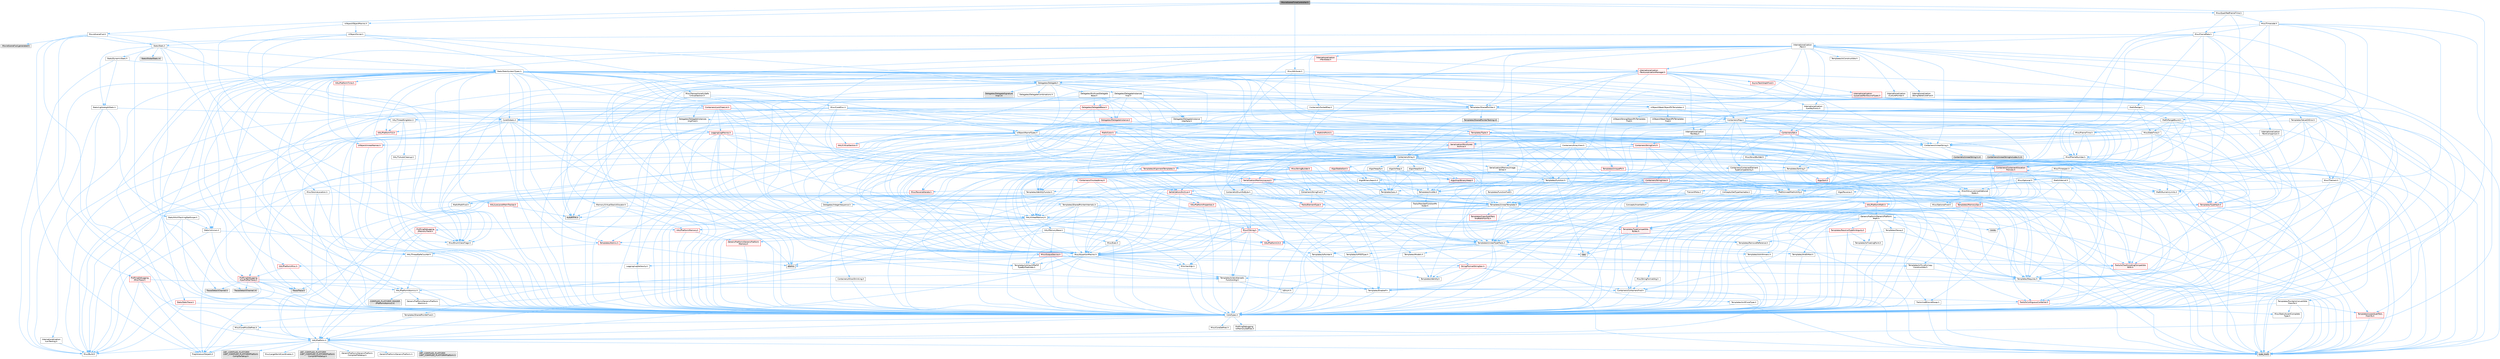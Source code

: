digraph "MovieSceneTimeController.h"
{
 // INTERACTIVE_SVG=YES
 // LATEX_PDF_SIZE
  bgcolor="transparent";
  edge [fontname=Helvetica,fontsize=10,labelfontname=Helvetica,labelfontsize=10];
  node [fontname=Helvetica,fontsize=10,shape=box,height=0.2,width=0.4];
  Node1 [id="Node000001",label="MovieSceneTimeController.h",height=0.2,width=0.4,color="gray40", fillcolor="grey60", style="filled", fontcolor="black",tooltip=" "];
  Node1 -> Node2 [id="edge1_Node000001_Node000002",color="steelblue1",style="solid",tooltip=" "];
  Node2 [id="Node000002",label="CoreTypes.h",height=0.2,width=0.4,color="grey40", fillcolor="white", style="filled",URL="$dc/dec/CoreTypes_8h.html",tooltip=" "];
  Node2 -> Node3 [id="edge2_Node000002_Node000003",color="steelblue1",style="solid",tooltip=" "];
  Node3 [id="Node000003",label="HAL/Platform.h",height=0.2,width=0.4,color="grey40", fillcolor="white", style="filled",URL="$d9/dd0/Platform_8h.html",tooltip=" "];
  Node3 -> Node4 [id="edge3_Node000003_Node000004",color="steelblue1",style="solid",tooltip=" "];
  Node4 [id="Node000004",label="Misc/Build.h",height=0.2,width=0.4,color="grey40", fillcolor="white", style="filled",URL="$d3/dbb/Build_8h.html",tooltip=" "];
  Node3 -> Node5 [id="edge4_Node000003_Node000005",color="steelblue1",style="solid",tooltip=" "];
  Node5 [id="Node000005",label="Misc/LargeWorldCoordinates.h",height=0.2,width=0.4,color="grey40", fillcolor="white", style="filled",URL="$d2/dcb/LargeWorldCoordinates_8h.html",tooltip=" "];
  Node3 -> Node6 [id="edge5_Node000003_Node000006",color="steelblue1",style="solid",tooltip=" "];
  Node6 [id="Node000006",label="type_traits",height=0.2,width=0.4,color="grey60", fillcolor="#E0E0E0", style="filled",tooltip=" "];
  Node3 -> Node7 [id="edge6_Node000003_Node000007",color="steelblue1",style="solid",tooltip=" "];
  Node7 [id="Node000007",label="PreprocessorHelpers.h",height=0.2,width=0.4,color="grey40", fillcolor="white", style="filled",URL="$db/ddb/PreprocessorHelpers_8h.html",tooltip=" "];
  Node3 -> Node8 [id="edge7_Node000003_Node000008",color="steelblue1",style="solid",tooltip=" "];
  Node8 [id="Node000008",label="UBT_COMPILED_PLATFORM\l/UBT_COMPILED_PLATFORMPlatform\lCompilerPreSetup.h",height=0.2,width=0.4,color="grey60", fillcolor="#E0E0E0", style="filled",tooltip=" "];
  Node3 -> Node9 [id="edge8_Node000003_Node000009",color="steelblue1",style="solid",tooltip=" "];
  Node9 [id="Node000009",label="GenericPlatform/GenericPlatform\lCompilerPreSetup.h",height=0.2,width=0.4,color="grey40", fillcolor="white", style="filled",URL="$d9/dc8/GenericPlatformCompilerPreSetup_8h.html",tooltip=" "];
  Node3 -> Node10 [id="edge9_Node000003_Node000010",color="steelblue1",style="solid",tooltip=" "];
  Node10 [id="Node000010",label="GenericPlatform/GenericPlatform.h",height=0.2,width=0.4,color="grey40", fillcolor="white", style="filled",URL="$d6/d84/GenericPlatform_8h.html",tooltip=" "];
  Node3 -> Node11 [id="edge10_Node000003_Node000011",color="steelblue1",style="solid",tooltip=" "];
  Node11 [id="Node000011",label="UBT_COMPILED_PLATFORM\l/UBT_COMPILED_PLATFORMPlatform.h",height=0.2,width=0.4,color="grey60", fillcolor="#E0E0E0", style="filled",tooltip=" "];
  Node3 -> Node12 [id="edge11_Node000003_Node000012",color="steelblue1",style="solid",tooltip=" "];
  Node12 [id="Node000012",label="UBT_COMPILED_PLATFORM\l/UBT_COMPILED_PLATFORMPlatform\lCompilerSetup.h",height=0.2,width=0.4,color="grey60", fillcolor="#E0E0E0", style="filled",tooltip=" "];
  Node2 -> Node13 [id="edge12_Node000002_Node000013",color="steelblue1",style="solid",tooltip=" "];
  Node13 [id="Node000013",label="ProfilingDebugging\l/UMemoryDefines.h",height=0.2,width=0.4,color="grey40", fillcolor="white", style="filled",URL="$d2/da2/UMemoryDefines_8h.html",tooltip=" "];
  Node2 -> Node14 [id="edge13_Node000002_Node000014",color="steelblue1",style="solid",tooltip=" "];
  Node14 [id="Node000014",label="Misc/CoreMiscDefines.h",height=0.2,width=0.4,color="grey40", fillcolor="white", style="filled",URL="$da/d38/CoreMiscDefines_8h.html",tooltip=" "];
  Node14 -> Node3 [id="edge14_Node000014_Node000003",color="steelblue1",style="solid",tooltip=" "];
  Node14 -> Node7 [id="edge15_Node000014_Node000007",color="steelblue1",style="solid",tooltip=" "];
  Node2 -> Node15 [id="edge16_Node000002_Node000015",color="steelblue1",style="solid",tooltip=" "];
  Node15 [id="Node000015",label="Misc/CoreDefines.h",height=0.2,width=0.4,color="grey40", fillcolor="white", style="filled",URL="$d3/dd2/CoreDefines_8h.html",tooltip=" "];
  Node1 -> Node16 [id="edge17_Node000001_Node000016",color="steelblue1",style="solid",tooltip=" "];
  Node16 [id="Node000016",label="Misc/QualifiedFrameTime.h",height=0.2,width=0.4,color="grey40", fillcolor="white", style="filled",URL="$d6/deb/QualifiedFrameTime_8h.html",tooltip=" "];
  Node16 -> Node17 [id="edge18_Node000016_Node000017",color="steelblue1",style="solid",tooltip=" "];
  Node17 [id="Node000017",label="Misc/FrameRate.h",height=0.2,width=0.4,color="grey40", fillcolor="white", style="filled",URL="$d1/d9e/FrameRate_8h.html",tooltip=" "];
  Node17 -> Node3 [id="edge19_Node000017_Node000003",color="steelblue1",style="solid",tooltip=" "];
  Node17 -> Node18 [id="edge20_Node000017_Node000018",color="steelblue1",style="solid",tooltip=" "];
  Node18 [id="Node000018",label="Internationalization\l/Text.h",height=0.2,width=0.4,color="grey40", fillcolor="white", style="filled",URL="$d6/d35/Text_8h.html",tooltip=" "];
  Node18 -> Node2 [id="edge21_Node000018_Node000002",color="steelblue1",style="solid",tooltip=" "];
  Node18 -> Node19 [id="edge22_Node000018_Node000019",color="steelblue1",style="solid",tooltip=" "];
  Node19 [id="Node000019",label="HAL/PlatformAtomics.h",height=0.2,width=0.4,color="grey40", fillcolor="white", style="filled",URL="$d3/d36/PlatformAtomics_8h.html",tooltip=" "];
  Node19 -> Node2 [id="edge23_Node000019_Node000002",color="steelblue1",style="solid",tooltip=" "];
  Node19 -> Node20 [id="edge24_Node000019_Node000020",color="steelblue1",style="solid",tooltip=" "];
  Node20 [id="Node000020",label="GenericPlatform/GenericPlatform\lAtomics.h",height=0.2,width=0.4,color="grey40", fillcolor="white", style="filled",URL="$da/d72/GenericPlatformAtomics_8h.html",tooltip=" "];
  Node20 -> Node2 [id="edge25_Node000020_Node000002",color="steelblue1",style="solid",tooltip=" "];
  Node19 -> Node21 [id="edge26_Node000019_Node000021",color="steelblue1",style="solid",tooltip=" "];
  Node21 [id="Node000021",label="COMPILED_PLATFORM_HEADER\l(PlatformAtomics.h)",height=0.2,width=0.4,color="grey60", fillcolor="#E0E0E0", style="filled",tooltip=" "];
  Node18 -> Node22 [id="edge27_Node000018_Node000022",color="steelblue1",style="solid",tooltip=" "];
  Node22 [id="Node000022",label="Misc/AssertionMacros.h",height=0.2,width=0.4,color="grey40", fillcolor="white", style="filled",URL="$d0/dfa/AssertionMacros_8h.html",tooltip=" "];
  Node22 -> Node2 [id="edge28_Node000022_Node000002",color="steelblue1",style="solid",tooltip=" "];
  Node22 -> Node3 [id="edge29_Node000022_Node000003",color="steelblue1",style="solid",tooltip=" "];
  Node22 -> Node23 [id="edge30_Node000022_Node000023",color="steelblue1",style="solid",tooltip=" "];
  Node23 [id="Node000023",label="HAL/PlatformMisc.h",height=0.2,width=0.4,color="red", fillcolor="#FFF0F0", style="filled",URL="$d0/df5/PlatformMisc_8h.html",tooltip=" "];
  Node23 -> Node2 [id="edge31_Node000023_Node000002",color="steelblue1",style="solid",tooltip=" "];
  Node23 -> Node51 [id="edge32_Node000023_Node000051",color="steelblue1",style="solid",tooltip=" "];
  Node51 [id="Node000051",label="ProfilingDebugging\l/CpuProfilerTrace.h",height=0.2,width=0.4,color="red", fillcolor="#FFF0F0", style="filled",URL="$da/dcb/CpuProfilerTrace_8h.html",tooltip=" "];
  Node51 -> Node2 [id="edge33_Node000051_Node000002",color="steelblue1",style="solid",tooltip=" "];
  Node51 -> Node31 [id="edge34_Node000051_Node000031",color="steelblue1",style="solid",tooltip=" "];
  Node31 [id="Node000031",label="Containers/ContainersFwd.h",height=0.2,width=0.4,color="grey40", fillcolor="white", style="filled",URL="$d4/d0a/ContainersFwd_8h.html",tooltip=" "];
  Node31 -> Node3 [id="edge35_Node000031_Node000003",color="steelblue1",style="solid",tooltip=" "];
  Node31 -> Node2 [id="edge36_Node000031_Node000002",color="steelblue1",style="solid",tooltip=" "];
  Node31 -> Node28 [id="edge37_Node000031_Node000028",color="steelblue1",style="solid",tooltip=" "];
  Node28 [id="Node000028",label="Traits/IsContiguousContainer.h",height=0.2,width=0.4,color="red", fillcolor="#FFF0F0", style="filled",URL="$d5/d3c/IsContiguousContainer_8h.html",tooltip=" "];
  Node28 -> Node2 [id="edge38_Node000028_Node000002",color="steelblue1",style="solid",tooltip=" "];
  Node28 -> Node29 [id="edge39_Node000028_Node000029",color="steelblue1",style="solid",tooltip=" "];
  Node29 [id="Node000029",label="Misc/StaticAssertComplete\lType.h",height=0.2,width=0.4,color="grey40", fillcolor="white", style="filled",URL="$d5/d4e/StaticAssertCompleteType_8h.html",tooltip=" "];
  Node51 -> Node19 [id="edge40_Node000051_Node000019",color="steelblue1",style="solid",tooltip=" "];
  Node51 -> Node7 [id="edge41_Node000051_Node000007",color="steelblue1",style="solid",tooltip=" "];
  Node51 -> Node4 [id="edge42_Node000051_Node000004",color="steelblue1",style="solid",tooltip=" "];
  Node51 -> Node53 [id="edge43_Node000051_Node000053",color="steelblue1",style="solid",tooltip=" "];
  Node53 [id="Node000053",label="Trace/Detail/Channel.h",height=0.2,width=0.4,color="grey60", fillcolor="#E0E0E0", style="filled",tooltip=" "];
  Node51 -> Node54 [id="edge44_Node000051_Node000054",color="steelblue1",style="solid",tooltip=" "];
  Node54 [id="Node000054",label="Trace/Detail/Channel.inl",height=0.2,width=0.4,color="grey60", fillcolor="#E0E0E0", style="filled",tooltip=" "];
  Node51 -> Node55 [id="edge45_Node000051_Node000055",color="steelblue1",style="solid",tooltip=" "];
  Node55 [id="Node000055",label="Trace/Trace.h",height=0.2,width=0.4,color="grey60", fillcolor="#E0E0E0", style="filled",tooltip=" "];
  Node22 -> Node7 [id="edge46_Node000022_Node000007",color="steelblue1",style="solid",tooltip=" "];
  Node22 -> Node56 [id="edge47_Node000022_Node000056",color="steelblue1",style="solid",tooltip=" "];
  Node56 [id="Node000056",label="Templates/EnableIf.h",height=0.2,width=0.4,color="grey40", fillcolor="white", style="filled",URL="$d7/d60/EnableIf_8h.html",tooltip=" "];
  Node56 -> Node2 [id="edge48_Node000056_Node000002",color="steelblue1",style="solid",tooltip=" "];
  Node22 -> Node57 [id="edge49_Node000022_Node000057",color="steelblue1",style="solid",tooltip=" "];
  Node57 [id="Node000057",label="Templates/IsArrayOrRefOf\lTypeByPredicate.h",height=0.2,width=0.4,color="grey40", fillcolor="white", style="filled",URL="$d6/da1/IsArrayOrRefOfTypeByPredicate_8h.html",tooltip=" "];
  Node57 -> Node2 [id="edge50_Node000057_Node000002",color="steelblue1",style="solid",tooltip=" "];
  Node22 -> Node58 [id="edge51_Node000022_Node000058",color="steelblue1",style="solid",tooltip=" "];
  Node58 [id="Node000058",label="Templates/IsValidVariadic\lFunctionArg.h",height=0.2,width=0.4,color="grey40", fillcolor="white", style="filled",URL="$d0/dc8/IsValidVariadicFunctionArg_8h.html",tooltip=" "];
  Node58 -> Node2 [id="edge52_Node000058_Node000002",color="steelblue1",style="solid",tooltip=" "];
  Node58 -> Node59 [id="edge53_Node000058_Node000059",color="steelblue1",style="solid",tooltip=" "];
  Node59 [id="Node000059",label="IsEnum.h",height=0.2,width=0.4,color="grey40", fillcolor="white", style="filled",URL="$d4/de5/IsEnum_8h.html",tooltip=" "];
  Node58 -> Node6 [id="edge54_Node000058_Node000006",color="steelblue1",style="solid",tooltip=" "];
  Node22 -> Node60 [id="edge55_Node000022_Node000060",color="steelblue1",style="solid",tooltip=" "];
  Node60 [id="Node000060",label="Traits/IsCharEncodingCompatible\lWith.h",height=0.2,width=0.4,color="red", fillcolor="#FFF0F0", style="filled",URL="$df/dd1/IsCharEncodingCompatibleWith_8h.html",tooltip=" "];
  Node60 -> Node6 [id="edge56_Node000060_Node000006",color="steelblue1",style="solid",tooltip=" "];
  Node22 -> Node62 [id="edge57_Node000022_Node000062",color="steelblue1",style="solid",tooltip=" "];
  Node62 [id="Node000062",label="Misc/VarArgs.h",height=0.2,width=0.4,color="grey40", fillcolor="white", style="filled",URL="$d5/d6f/VarArgs_8h.html",tooltip=" "];
  Node62 -> Node2 [id="edge58_Node000062_Node000002",color="steelblue1",style="solid",tooltip=" "];
  Node22 -> Node63 [id="edge59_Node000022_Node000063",color="steelblue1",style="solid",tooltip=" "];
  Node63 [id="Node000063",label="String/FormatStringSan.h",height=0.2,width=0.4,color="red", fillcolor="#FFF0F0", style="filled",URL="$d3/d8b/FormatStringSan_8h.html",tooltip=" "];
  Node63 -> Node6 [id="edge60_Node000063_Node000006",color="steelblue1",style="solid",tooltip=" "];
  Node63 -> Node2 [id="edge61_Node000063_Node000002",color="steelblue1",style="solid",tooltip=" "];
  Node63 -> Node64 [id="edge62_Node000063_Node000064",color="steelblue1",style="solid",tooltip=" "];
  Node64 [id="Node000064",label="Templates/Requires.h",height=0.2,width=0.4,color="grey40", fillcolor="white", style="filled",URL="$dc/d96/Requires_8h.html",tooltip=" "];
  Node64 -> Node56 [id="edge63_Node000064_Node000056",color="steelblue1",style="solid",tooltip=" "];
  Node64 -> Node6 [id="edge64_Node000064_Node000006",color="steelblue1",style="solid",tooltip=" "];
  Node63 -> Node65 [id="edge65_Node000063_Node000065",color="steelblue1",style="solid",tooltip=" "];
  Node65 [id="Node000065",label="Templates/Identity.h",height=0.2,width=0.4,color="grey40", fillcolor="white", style="filled",URL="$d0/dd5/Identity_8h.html",tooltip=" "];
  Node63 -> Node58 [id="edge66_Node000063_Node000058",color="steelblue1",style="solid",tooltip=" "];
  Node63 -> Node31 [id="edge67_Node000063_Node000031",color="steelblue1",style="solid",tooltip=" "];
  Node22 -> Node69 [id="edge68_Node000022_Node000069",color="steelblue1",style="solid",tooltip=" "];
  Node69 [id="Node000069",label="atomic",height=0.2,width=0.4,color="grey60", fillcolor="#E0E0E0", style="filled",tooltip=" "];
  Node18 -> Node47 [id="edge69_Node000018_Node000047",color="steelblue1",style="solid",tooltip=" "];
  Node47 [id="Node000047",label="Misc/EnumClassFlags.h",height=0.2,width=0.4,color="grey40", fillcolor="white", style="filled",URL="$d8/de7/EnumClassFlags_8h.html",tooltip=" "];
  Node18 -> Node70 [id="edge70_Node000018_Node000070",color="steelblue1",style="solid",tooltip=" "];
  Node70 [id="Node000070",label="Templates/UnrealTypeTraits.h",height=0.2,width=0.4,color="grey40", fillcolor="white", style="filled",URL="$d2/d2d/UnrealTypeTraits_8h.html",tooltip=" "];
  Node70 -> Node2 [id="edge71_Node000070_Node000002",color="steelblue1",style="solid",tooltip=" "];
  Node70 -> Node71 [id="edge72_Node000070_Node000071",color="steelblue1",style="solid",tooltip=" "];
  Node71 [id="Node000071",label="Templates/IsPointer.h",height=0.2,width=0.4,color="grey40", fillcolor="white", style="filled",URL="$d7/d05/IsPointer_8h.html",tooltip=" "];
  Node71 -> Node2 [id="edge73_Node000071_Node000002",color="steelblue1",style="solid",tooltip=" "];
  Node70 -> Node22 [id="edge74_Node000070_Node000022",color="steelblue1",style="solid",tooltip=" "];
  Node70 -> Node72 [id="edge75_Node000070_Node000072",color="steelblue1",style="solid",tooltip=" "];
  Node72 [id="Node000072",label="Templates/AndOrNot.h",height=0.2,width=0.4,color="grey40", fillcolor="white", style="filled",URL="$db/d0a/AndOrNot_8h.html",tooltip=" "];
  Node72 -> Node2 [id="edge76_Node000072_Node000002",color="steelblue1",style="solid",tooltip=" "];
  Node70 -> Node56 [id="edge77_Node000070_Node000056",color="steelblue1",style="solid",tooltip=" "];
  Node70 -> Node73 [id="edge78_Node000070_Node000073",color="steelblue1",style="solid",tooltip=" "];
  Node73 [id="Node000073",label="Templates/IsArithmetic.h",height=0.2,width=0.4,color="grey40", fillcolor="white", style="filled",URL="$d2/d5d/IsArithmetic_8h.html",tooltip=" "];
  Node73 -> Node2 [id="edge79_Node000073_Node000002",color="steelblue1",style="solid",tooltip=" "];
  Node70 -> Node59 [id="edge80_Node000070_Node000059",color="steelblue1",style="solid",tooltip=" "];
  Node70 -> Node74 [id="edge81_Node000070_Node000074",color="steelblue1",style="solid",tooltip=" "];
  Node74 [id="Node000074",label="Templates/Models.h",height=0.2,width=0.4,color="grey40", fillcolor="white", style="filled",URL="$d3/d0c/Models_8h.html",tooltip=" "];
  Node74 -> Node65 [id="edge82_Node000074_Node000065",color="steelblue1",style="solid",tooltip=" "];
  Node70 -> Node75 [id="edge83_Node000070_Node000075",color="steelblue1",style="solid",tooltip=" "];
  Node75 [id="Node000075",label="Templates/IsPODType.h",height=0.2,width=0.4,color="grey40", fillcolor="white", style="filled",URL="$d7/db1/IsPODType_8h.html",tooltip=" "];
  Node75 -> Node2 [id="edge84_Node000075_Node000002",color="steelblue1",style="solid",tooltip=" "];
  Node70 -> Node76 [id="edge85_Node000070_Node000076",color="steelblue1",style="solid",tooltip=" "];
  Node76 [id="Node000076",label="Templates/IsUECoreType.h",height=0.2,width=0.4,color="grey40", fillcolor="white", style="filled",URL="$d1/db8/IsUECoreType_8h.html",tooltip=" "];
  Node76 -> Node2 [id="edge86_Node000076_Node000002",color="steelblue1",style="solid",tooltip=" "];
  Node76 -> Node6 [id="edge87_Node000076_Node000006",color="steelblue1",style="solid",tooltip=" "];
  Node70 -> Node77 [id="edge88_Node000070_Node000077",color="steelblue1",style="solid",tooltip=" "];
  Node77 [id="Node000077",label="Templates/IsTriviallyCopy\lConstructible.h",height=0.2,width=0.4,color="grey40", fillcolor="white", style="filled",URL="$d3/d78/IsTriviallyCopyConstructible_8h.html",tooltip=" "];
  Node77 -> Node2 [id="edge89_Node000077_Node000002",color="steelblue1",style="solid",tooltip=" "];
  Node77 -> Node6 [id="edge90_Node000077_Node000006",color="steelblue1",style="solid",tooltip=" "];
  Node18 -> Node78 [id="edge91_Node000018_Node000078",color="steelblue1",style="solid",tooltip=" "];
  Node78 [id="Node000078",label="Containers/Array.h",height=0.2,width=0.4,color="grey40", fillcolor="white", style="filled",URL="$df/dd0/Array_8h.html",tooltip=" "];
  Node78 -> Node2 [id="edge92_Node000078_Node000002",color="steelblue1",style="solid",tooltip=" "];
  Node78 -> Node22 [id="edge93_Node000078_Node000022",color="steelblue1",style="solid",tooltip=" "];
  Node78 -> Node79 [id="edge94_Node000078_Node000079",color="steelblue1",style="solid",tooltip=" "];
  Node79 [id="Node000079",label="Misc/IntrusiveUnsetOptional\lState.h",height=0.2,width=0.4,color="grey40", fillcolor="white", style="filled",URL="$d2/d0a/IntrusiveUnsetOptionalState_8h.html",tooltip=" "];
  Node79 -> Node80 [id="edge95_Node000079_Node000080",color="steelblue1",style="solid",tooltip=" "];
  Node80 [id="Node000080",label="Misc/OptionalFwd.h",height=0.2,width=0.4,color="grey40", fillcolor="white", style="filled",URL="$dc/d50/OptionalFwd_8h.html",tooltip=" "];
  Node78 -> Node81 [id="edge96_Node000078_Node000081",color="steelblue1",style="solid",tooltip=" "];
  Node81 [id="Node000081",label="Misc/ReverseIterate.h",height=0.2,width=0.4,color="red", fillcolor="#FFF0F0", style="filled",URL="$db/de3/ReverseIterate_8h.html",tooltip=" "];
  Node81 -> Node3 [id="edge97_Node000081_Node000003",color="steelblue1",style="solid",tooltip=" "];
  Node78 -> Node83 [id="edge98_Node000078_Node000083",color="steelblue1",style="solid",tooltip=" "];
  Node83 [id="Node000083",label="HAL/UnrealMemory.h",height=0.2,width=0.4,color="grey40", fillcolor="white", style="filled",URL="$d9/d96/UnrealMemory_8h.html",tooltip=" "];
  Node83 -> Node2 [id="edge99_Node000083_Node000002",color="steelblue1",style="solid",tooltip=" "];
  Node83 -> Node84 [id="edge100_Node000083_Node000084",color="steelblue1",style="solid",tooltip=" "];
  Node84 [id="Node000084",label="GenericPlatform/GenericPlatform\lMemory.h",height=0.2,width=0.4,color="red", fillcolor="#FFF0F0", style="filled",URL="$dd/d22/GenericPlatformMemory_8h.html",tooltip=" "];
  Node84 -> Node2 [id="edge101_Node000084_Node000002",color="steelblue1",style="solid",tooltip=" "];
  Node83 -> Node87 [id="edge102_Node000083_Node000087",color="steelblue1",style="solid",tooltip=" "];
  Node87 [id="Node000087",label="HAL/MemoryBase.h",height=0.2,width=0.4,color="grey40", fillcolor="white", style="filled",URL="$d6/d9f/MemoryBase_8h.html",tooltip=" "];
  Node87 -> Node2 [id="edge103_Node000087_Node000002",color="steelblue1",style="solid",tooltip=" "];
  Node87 -> Node19 [id="edge104_Node000087_Node000019",color="steelblue1",style="solid",tooltip=" "];
  Node87 -> Node35 [id="edge105_Node000087_Node000035",color="steelblue1",style="solid",tooltip=" "];
  Node35 [id="Node000035",label="HAL/PlatformCrt.h",height=0.2,width=0.4,color="red", fillcolor="#FFF0F0", style="filled",URL="$d8/d75/PlatformCrt_8h.html",tooltip=" "];
  Node35 -> Node36 [id="edge106_Node000035_Node000036",color="steelblue1",style="solid",tooltip=" "];
  Node36 [id="Node000036",label="new",height=0.2,width=0.4,color="grey60", fillcolor="#E0E0E0", style="filled",tooltip=" "];
  Node87 -> Node88 [id="edge107_Node000087_Node000088",color="steelblue1",style="solid",tooltip=" "];
  Node88 [id="Node000088",label="Misc/Exec.h",height=0.2,width=0.4,color="grey40", fillcolor="white", style="filled",URL="$de/ddb/Exec_8h.html",tooltip=" "];
  Node88 -> Node2 [id="edge108_Node000088_Node000002",color="steelblue1",style="solid",tooltip=" "];
  Node88 -> Node22 [id="edge109_Node000088_Node000022",color="steelblue1",style="solid",tooltip=" "];
  Node87 -> Node89 [id="edge110_Node000087_Node000089",color="steelblue1",style="solid",tooltip=" "];
  Node89 [id="Node000089",label="Misc/OutputDevice.h",height=0.2,width=0.4,color="red", fillcolor="#FFF0F0", style="filled",URL="$d7/d32/OutputDevice_8h.html",tooltip=" "];
  Node89 -> Node2 [id="edge111_Node000089_Node000002",color="steelblue1",style="solid",tooltip=" "];
  Node89 -> Node90 [id="edge112_Node000089_Node000090",color="steelblue1",style="solid",tooltip=" "];
  Node90 [id="Node000090",label="Logging/LogVerbosity.h",height=0.2,width=0.4,color="grey40", fillcolor="white", style="filled",URL="$d2/d8f/LogVerbosity_8h.html",tooltip=" "];
  Node90 -> Node2 [id="edge113_Node000090_Node000002",color="steelblue1",style="solid",tooltip=" "];
  Node89 -> Node62 [id="edge114_Node000089_Node000062",color="steelblue1",style="solid",tooltip=" "];
  Node89 -> Node57 [id="edge115_Node000089_Node000057",color="steelblue1",style="solid",tooltip=" "];
  Node89 -> Node58 [id="edge116_Node000089_Node000058",color="steelblue1",style="solid",tooltip=" "];
  Node89 -> Node60 [id="edge117_Node000089_Node000060",color="steelblue1",style="solid",tooltip=" "];
  Node87 -> Node91 [id="edge118_Node000087_Node000091",color="steelblue1",style="solid",tooltip=" "];
  Node91 [id="Node000091",label="Templates/Atomic.h",height=0.2,width=0.4,color="red", fillcolor="#FFF0F0", style="filled",URL="$d3/d91/Atomic_8h.html",tooltip=" "];
  Node91 -> Node92 [id="edge119_Node000091_Node000092",color="steelblue1",style="solid",tooltip=" "];
  Node92 [id="Node000092",label="HAL/ThreadSafeCounter.h",height=0.2,width=0.4,color="grey40", fillcolor="white", style="filled",URL="$dc/dc9/ThreadSafeCounter_8h.html",tooltip=" "];
  Node92 -> Node2 [id="edge120_Node000092_Node000002",color="steelblue1",style="solid",tooltip=" "];
  Node92 -> Node19 [id="edge121_Node000092_Node000019",color="steelblue1",style="solid",tooltip=" "];
  Node91 -> Node69 [id="edge122_Node000091_Node000069",color="steelblue1",style="solid",tooltip=" "];
  Node83 -> Node98 [id="edge123_Node000083_Node000098",color="steelblue1",style="solid",tooltip=" "];
  Node98 [id="Node000098",label="HAL/PlatformMemory.h",height=0.2,width=0.4,color="red", fillcolor="#FFF0F0", style="filled",URL="$de/d68/PlatformMemory_8h.html",tooltip=" "];
  Node98 -> Node2 [id="edge124_Node000098_Node000002",color="steelblue1",style="solid",tooltip=" "];
  Node98 -> Node84 [id="edge125_Node000098_Node000084",color="steelblue1",style="solid",tooltip=" "];
  Node83 -> Node100 [id="edge126_Node000083_Node000100",color="steelblue1",style="solid",tooltip=" "];
  Node100 [id="Node000100",label="ProfilingDebugging\l/MemoryTrace.h",height=0.2,width=0.4,color="red", fillcolor="#FFF0F0", style="filled",URL="$da/dd7/MemoryTrace_8h.html",tooltip=" "];
  Node100 -> Node3 [id="edge127_Node000100_Node000003",color="steelblue1",style="solid",tooltip=" "];
  Node100 -> Node47 [id="edge128_Node000100_Node000047",color="steelblue1",style="solid",tooltip=" "];
  Node100 -> Node55 [id="edge129_Node000100_Node000055",color="steelblue1",style="solid",tooltip=" "];
  Node83 -> Node71 [id="edge130_Node000083_Node000071",color="steelblue1",style="solid",tooltip=" "];
  Node78 -> Node70 [id="edge131_Node000078_Node000070",color="steelblue1",style="solid",tooltip=" "];
  Node78 -> Node101 [id="edge132_Node000078_Node000101",color="steelblue1",style="solid",tooltip=" "];
  Node101 [id="Node000101",label="Templates/UnrealTemplate.h",height=0.2,width=0.4,color="grey40", fillcolor="white", style="filled",URL="$d4/d24/UnrealTemplate_8h.html",tooltip=" "];
  Node101 -> Node2 [id="edge133_Node000101_Node000002",color="steelblue1",style="solid",tooltip=" "];
  Node101 -> Node71 [id="edge134_Node000101_Node000071",color="steelblue1",style="solid",tooltip=" "];
  Node101 -> Node83 [id="edge135_Node000101_Node000083",color="steelblue1",style="solid",tooltip=" "];
  Node101 -> Node102 [id="edge136_Node000101_Node000102",color="steelblue1",style="solid",tooltip=" "];
  Node102 [id="Node000102",label="Templates/CopyQualifiers\lAndRefsFromTo.h",height=0.2,width=0.4,color="red", fillcolor="#FFF0F0", style="filled",URL="$d3/db3/CopyQualifiersAndRefsFromTo_8h.html",tooltip=" "];
  Node101 -> Node70 [id="edge137_Node000101_Node000070",color="steelblue1",style="solid",tooltip=" "];
  Node101 -> Node104 [id="edge138_Node000101_Node000104",color="steelblue1",style="solid",tooltip=" "];
  Node104 [id="Node000104",label="Templates/RemoveReference.h",height=0.2,width=0.4,color="grey40", fillcolor="white", style="filled",URL="$da/dbe/RemoveReference_8h.html",tooltip=" "];
  Node104 -> Node2 [id="edge139_Node000104_Node000002",color="steelblue1",style="solid",tooltip=" "];
  Node101 -> Node64 [id="edge140_Node000101_Node000064",color="steelblue1",style="solid",tooltip=" "];
  Node101 -> Node105 [id="edge141_Node000101_Node000105",color="steelblue1",style="solid",tooltip=" "];
  Node105 [id="Node000105",label="Templates/TypeCompatible\lBytes.h",height=0.2,width=0.4,color="red", fillcolor="#FFF0F0", style="filled",URL="$df/d0a/TypeCompatibleBytes_8h.html",tooltip=" "];
  Node105 -> Node2 [id="edge142_Node000105_Node000002",color="steelblue1",style="solid",tooltip=" "];
  Node105 -> Node36 [id="edge143_Node000105_Node000036",color="steelblue1",style="solid",tooltip=" "];
  Node105 -> Node6 [id="edge144_Node000105_Node000006",color="steelblue1",style="solid",tooltip=" "];
  Node101 -> Node65 [id="edge145_Node000101_Node000065",color="steelblue1",style="solid",tooltip=" "];
  Node101 -> Node28 [id="edge146_Node000101_Node000028",color="steelblue1",style="solid",tooltip=" "];
  Node101 -> Node106 [id="edge147_Node000101_Node000106",color="steelblue1",style="solid",tooltip=" "];
  Node106 [id="Node000106",label="Traits/UseBitwiseSwap.h",height=0.2,width=0.4,color="grey40", fillcolor="white", style="filled",URL="$db/df3/UseBitwiseSwap_8h.html",tooltip=" "];
  Node106 -> Node2 [id="edge148_Node000106_Node000002",color="steelblue1",style="solid",tooltip=" "];
  Node106 -> Node6 [id="edge149_Node000106_Node000006",color="steelblue1",style="solid",tooltip=" "];
  Node101 -> Node6 [id="edge150_Node000101_Node000006",color="steelblue1",style="solid",tooltip=" "];
  Node78 -> Node107 [id="edge151_Node000078_Node000107",color="steelblue1",style="solid",tooltip=" "];
  Node107 [id="Node000107",label="Containers/AllowShrinking.h",height=0.2,width=0.4,color="grey40", fillcolor="white", style="filled",URL="$d7/d1a/AllowShrinking_8h.html",tooltip=" "];
  Node107 -> Node2 [id="edge152_Node000107_Node000002",color="steelblue1",style="solid",tooltip=" "];
  Node78 -> Node108 [id="edge153_Node000078_Node000108",color="steelblue1",style="solid",tooltip=" "];
  Node108 [id="Node000108",label="Containers/ContainerAllocation\lPolicies.h",height=0.2,width=0.4,color="red", fillcolor="#FFF0F0", style="filled",URL="$d7/dff/ContainerAllocationPolicies_8h.html",tooltip=" "];
  Node108 -> Node2 [id="edge154_Node000108_Node000002",color="steelblue1",style="solid",tooltip=" "];
  Node108 -> Node108 [id="edge155_Node000108_Node000108",color="steelblue1",style="solid",tooltip=" "];
  Node108 -> Node110 [id="edge156_Node000108_Node000110",color="steelblue1",style="solid",tooltip=" "];
  Node110 [id="Node000110",label="HAL/PlatformMath.h",height=0.2,width=0.4,color="red", fillcolor="#FFF0F0", style="filled",URL="$dc/d53/PlatformMath_8h.html",tooltip=" "];
  Node110 -> Node2 [id="edge157_Node000110_Node000002",color="steelblue1",style="solid",tooltip=" "];
  Node110 -> Node111 [id="edge158_Node000110_Node000111",color="steelblue1",style="solid",tooltip=" "];
  Node111 [id="Node000111",label="GenericPlatform/GenericPlatform\lMath.h",height=0.2,width=0.4,color="grey40", fillcolor="white", style="filled",URL="$d5/d79/GenericPlatformMath_8h.html",tooltip=" "];
  Node111 -> Node2 [id="edge159_Node000111_Node000002",color="steelblue1",style="solid",tooltip=" "];
  Node111 -> Node31 [id="edge160_Node000111_Node000031",color="steelblue1",style="solid",tooltip=" "];
  Node111 -> Node35 [id="edge161_Node000111_Node000035",color="steelblue1",style="solid",tooltip=" "];
  Node111 -> Node72 [id="edge162_Node000111_Node000072",color="steelblue1",style="solid",tooltip=" "];
  Node111 -> Node112 [id="edge163_Node000111_Node000112",color="steelblue1",style="solid",tooltip=" "];
  Node112 [id="Node000112",label="Templates/Decay.h",height=0.2,width=0.4,color="grey40", fillcolor="white", style="filled",URL="$dd/d0f/Decay_8h.html",tooltip=" "];
  Node112 -> Node2 [id="edge164_Node000112_Node000002",color="steelblue1",style="solid",tooltip=" "];
  Node112 -> Node104 [id="edge165_Node000112_Node000104",color="steelblue1",style="solid",tooltip=" "];
  Node112 -> Node6 [id="edge166_Node000112_Node000006",color="steelblue1",style="solid",tooltip=" "];
  Node111 -> Node113 [id="edge167_Node000111_Node000113",color="steelblue1",style="solid",tooltip=" "];
  Node113 [id="Node000113",label="Templates/IsFloatingPoint.h",height=0.2,width=0.4,color="grey40", fillcolor="white", style="filled",URL="$d3/d11/IsFloatingPoint_8h.html",tooltip=" "];
  Node113 -> Node2 [id="edge168_Node000113_Node000002",color="steelblue1",style="solid",tooltip=" "];
  Node111 -> Node70 [id="edge169_Node000111_Node000070",color="steelblue1",style="solid",tooltip=" "];
  Node111 -> Node64 [id="edge170_Node000111_Node000064",color="steelblue1",style="solid",tooltip=" "];
  Node111 -> Node114 [id="edge171_Node000111_Node000114",color="steelblue1",style="solid",tooltip=" "];
  Node114 [id="Node000114",label="Templates/ResolveTypeAmbiguity.h",height=0.2,width=0.4,color="red", fillcolor="#FFF0F0", style="filled",URL="$df/d1f/ResolveTypeAmbiguity_8h.html",tooltip=" "];
  Node114 -> Node2 [id="edge172_Node000114_Node000002",color="steelblue1",style="solid",tooltip=" "];
  Node114 -> Node113 [id="edge173_Node000114_Node000113",color="steelblue1",style="solid",tooltip=" "];
  Node114 -> Node70 [id="edge174_Node000114_Node000070",color="steelblue1",style="solid",tooltip=" "];
  Node114 -> Node64 [id="edge175_Node000114_Node000064",color="steelblue1",style="solid",tooltip=" "];
  Node111 -> Node105 [id="edge176_Node000111_Node000105",color="steelblue1",style="solid",tooltip=" "];
  Node111 -> Node116 [id="edge177_Node000111_Node000116",color="steelblue1",style="solid",tooltip=" "];
  Node116 [id="Node000116",label="limits",height=0.2,width=0.4,color="grey60", fillcolor="#E0E0E0", style="filled",tooltip=" "];
  Node111 -> Node6 [id="edge178_Node000111_Node000006",color="steelblue1",style="solid",tooltip=" "];
  Node108 -> Node83 [id="edge179_Node000108_Node000083",color="steelblue1",style="solid",tooltip=" "];
  Node108 -> Node45 [id="edge180_Node000108_Node000045",color="steelblue1",style="solid",tooltip=" "];
  Node45 [id="Node000045",label="Math/NumericLimits.h",height=0.2,width=0.4,color="grey40", fillcolor="white", style="filled",URL="$df/d1b/NumericLimits_8h.html",tooltip=" "];
  Node45 -> Node2 [id="edge181_Node000045_Node000002",color="steelblue1",style="solid",tooltip=" "];
  Node108 -> Node22 [id="edge182_Node000108_Node000022",color="steelblue1",style="solid",tooltip=" "];
  Node108 -> Node119 [id="edge183_Node000108_Node000119",color="steelblue1",style="solid",tooltip=" "];
  Node119 [id="Node000119",label="Templates/MemoryOps.h",height=0.2,width=0.4,color="red", fillcolor="#FFF0F0", style="filled",URL="$db/dea/MemoryOps_8h.html",tooltip=" "];
  Node119 -> Node2 [id="edge184_Node000119_Node000002",color="steelblue1",style="solid",tooltip=" "];
  Node119 -> Node83 [id="edge185_Node000119_Node000083",color="steelblue1",style="solid",tooltip=" "];
  Node119 -> Node77 [id="edge186_Node000119_Node000077",color="steelblue1",style="solid",tooltip=" "];
  Node119 -> Node64 [id="edge187_Node000119_Node000064",color="steelblue1",style="solid",tooltip=" "];
  Node119 -> Node70 [id="edge188_Node000119_Node000070",color="steelblue1",style="solid",tooltip=" "];
  Node119 -> Node106 [id="edge189_Node000119_Node000106",color="steelblue1",style="solid",tooltip=" "];
  Node119 -> Node36 [id="edge190_Node000119_Node000036",color="steelblue1",style="solid",tooltip=" "];
  Node119 -> Node6 [id="edge191_Node000119_Node000006",color="steelblue1",style="solid",tooltip=" "];
  Node108 -> Node105 [id="edge192_Node000108_Node000105",color="steelblue1",style="solid",tooltip=" "];
  Node108 -> Node6 [id="edge193_Node000108_Node000006",color="steelblue1",style="solid",tooltip=" "];
  Node78 -> Node120 [id="edge194_Node000078_Node000120",color="steelblue1",style="solid",tooltip=" "];
  Node120 [id="Node000120",label="Containers/ContainerElement\lTypeCompatibility.h",height=0.2,width=0.4,color="grey40", fillcolor="white", style="filled",URL="$df/ddf/ContainerElementTypeCompatibility_8h.html",tooltip=" "];
  Node120 -> Node2 [id="edge195_Node000120_Node000002",color="steelblue1",style="solid",tooltip=" "];
  Node120 -> Node70 [id="edge196_Node000120_Node000070",color="steelblue1",style="solid",tooltip=" "];
  Node78 -> Node121 [id="edge197_Node000078_Node000121",color="steelblue1",style="solid",tooltip=" "];
  Node121 [id="Node000121",label="Serialization/Archive.h",height=0.2,width=0.4,color="red", fillcolor="#FFF0F0", style="filled",URL="$d7/d3b/Archive_8h.html",tooltip=" "];
  Node121 -> Node2 [id="edge198_Node000121_Node000002",color="steelblue1",style="solid",tooltip=" "];
  Node121 -> Node122 [id="edge199_Node000121_Node000122",color="steelblue1",style="solid",tooltip=" "];
  Node122 [id="Node000122",label="HAL/PlatformProperties.h",height=0.2,width=0.4,color="red", fillcolor="#FFF0F0", style="filled",URL="$d9/db0/PlatformProperties_8h.html",tooltip=" "];
  Node122 -> Node2 [id="edge200_Node000122_Node000002",color="steelblue1",style="solid",tooltip=" "];
  Node121 -> Node32 [id="edge201_Node000121_Node000032",color="steelblue1",style="solid",tooltip=" "];
  Node32 [id="Node000032",label="Math/MathFwd.h",height=0.2,width=0.4,color="grey40", fillcolor="white", style="filled",URL="$d2/d10/MathFwd_8h.html",tooltip=" "];
  Node32 -> Node3 [id="edge202_Node000032_Node000003",color="steelblue1",style="solid",tooltip=" "];
  Node121 -> Node22 [id="edge203_Node000121_Node000022",color="steelblue1",style="solid",tooltip=" "];
  Node121 -> Node4 [id="edge204_Node000121_Node000004",color="steelblue1",style="solid",tooltip=" "];
  Node121 -> Node62 [id="edge205_Node000121_Node000062",color="steelblue1",style="solid",tooltip=" "];
  Node121 -> Node56 [id="edge206_Node000121_Node000056",color="steelblue1",style="solid",tooltip=" "];
  Node121 -> Node57 [id="edge207_Node000121_Node000057",color="steelblue1",style="solid",tooltip=" "];
  Node121 -> Node58 [id="edge208_Node000121_Node000058",color="steelblue1",style="solid",tooltip=" "];
  Node121 -> Node101 [id="edge209_Node000121_Node000101",color="steelblue1",style="solid",tooltip=" "];
  Node121 -> Node60 [id="edge210_Node000121_Node000060",color="steelblue1",style="solid",tooltip=" "];
  Node78 -> Node131 [id="edge211_Node000078_Node000131",color="steelblue1",style="solid",tooltip=" "];
  Node131 [id="Node000131",label="Serialization/MemoryImage\lWriter.h",height=0.2,width=0.4,color="grey40", fillcolor="white", style="filled",URL="$d0/d08/MemoryImageWriter_8h.html",tooltip=" "];
  Node131 -> Node2 [id="edge212_Node000131_Node000002",color="steelblue1",style="solid",tooltip=" "];
  Node131 -> Node132 [id="edge213_Node000131_Node000132",color="steelblue1",style="solid",tooltip=" "];
  Node132 [id="Node000132",label="Serialization/MemoryLayout.h",height=0.2,width=0.4,color="red", fillcolor="#FFF0F0", style="filled",URL="$d7/d66/MemoryLayout_8h.html",tooltip=" "];
  Node132 -> Node135 [id="edge214_Node000132_Node000135",color="steelblue1",style="solid",tooltip=" "];
  Node135 [id="Node000135",label="Containers/EnumAsByte.h",height=0.2,width=0.4,color="grey40", fillcolor="white", style="filled",URL="$d6/d9a/EnumAsByte_8h.html",tooltip=" "];
  Node135 -> Node2 [id="edge215_Node000135_Node000002",color="steelblue1",style="solid",tooltip=" "];
  Node135 -> Node75 [id="edge216_Node000135_Node000075",color="steelblue1",style="solid",tooltip=" "];
  Node135 -> Node136 [id="edge217_Node000135_Node000136",color="steelblue1",style="solid",tooltip=" "];
  Node136 [id="Node000136",label="Templates/TypeHash.h",height=0.2,width=0.4,color="red", fillcolor="#FFF0F0", style="filled",URL="$d1/d62/TypeHash_8h.html",tooltip=" "];
  Node136 -> Node2 [id="edge218_Node000136_Node000002",color="steelblue1",style="solid",tooltip=" "];
  Node136 -> Node64 [id="edge219_Node000136_Node000064",color="steelblue1",style="solid",tooltip=" "];
  Node136 -> Node6 [id="edge220_Node000136_Node000006",color="steelblue1",style="solid",tooltip=" "];
  Node132 -> Node25 [id="edge221_Node000132_Node000025",color="steelblue1",style="solid",tooltip=" "];
  Node25 [id="Node000025",label="Containers/StringFwd.h",height=0.2,width=0.4,color="grey40", fillcolor="white", style="filled",URL="$df/d37/StringFwd_8h.html",tooltip=" "];
  Node25 -> Node2 [id="edge222_Node000025_Node000002",color="steelblue1",style="solid",tooltip=" "];
  Node25 -> Node26 [id="edge223_Node000025_Node000026",color="steelblue1",style="solid",tooltip=" "];
  Node26 [id="Node000026",label="Traits/ElementType.h",height=0.2,width=0.4,color="red", fillcolor="#FFF0F0", style="filled",URL="$d5/d4f/ElementType_8h.html",tooltip=" "];
  Node26 -> Node3 [id="edge224_Node000026_Node000003",color="steelblue1",style="solid",tooltip=" "];
  Node26 -> Node6 [id="edge225_Node000026_Node000006",color="steelblue1",style="solid",tooltip=" "];
  Node25 -> Node28 [id="edge226_Node000025_Node000028",color="steelblue1",style="solid",tooltip=" "];
  Node132 -> Node83 [id="edge227_Node000132_Node000083",color="steelblue1",style="solid",tooltip=" "];
  Node132 -> Node56 [id="edge228_Node000132_Node000056",color="steelblue1",style="solid",tooltip=" "];
  Node132 -> Node74 [id="edge229_Node000132_Node000074",color="steelblue1",style="solid",tooltip=" "];
  Node132 -> Node101 [id="edge230_Node000132_Node000101",color="steelblue1",style="solid",tooltip=" "];
  Node78 -> Node145 [id="edge231_Node000078_Node000145",color="steelblue1",style="solid",tooltip=" "];
  Node145 [id="Node000145",label="Algo/Heapify.h",height=0.2,width=0.4,color="grey40", fillcolor="white", style="filled",URL="$d0/d2a/Heapify_8h.html",tooltip=" "];
  Node145 -> Node146 [id="edge232_Node000145_Node000146",color="steelblue1",style="solid",tooltip=" "];
  Node146 [id="Node000146",label="Algo/Impl/BinaryHeap.h",height=0.2,width=0.4,color="red", fillcolor="#FFF0F0", style="filled",URL="$d7/da3/Algo_2Impl_2BinaryHeap_8h.html",tooltip=" "];
  Node146 -> Node147 [id="edge233_Node000146_Node000147",color="steelblue1",style="solid",tooltip=" "];
  Node147 [id="Node000147",label="Templates/Invoke.h",height=0.2,width=0.4,color="grey40", fillcolor="white", style="filled",URL="$d7/deb/Invoke_8h.html",tooltip=" "];
  Node147 -> Node2 [id="edge234_Node000147_Node000002",color="steelblue1",style="solid",tooltip=" "];
  Node147 -> Node148 [id="edge235_Node000147_Node000148",color="steelblue1",style="solid",tooltip=" "];
  Node148 [id="Node000148",label="Traits/MemberFunctionPtr\lOuter.h",height=0.2,width=0.4,color="grey40", fillcolor="white", style="filled",URL="$db/da7/MemberFunctionPtrOuter_8h.html",tooltip=" "];
  Node147 -> Node101 [id="edge236_Node000147_Node000101",color="steelblue1",style="solid",tooltip=" "];
  Node147 -> Node6 [id="edge237_Node000147_Node000006",color="steelblue1",style="solid",tooltip=" "];
  Node146 -> Node6 [id="edge238_Node000146_Node000006",color="steelblue1",style="solid",tooltip=" "];
  Node145 -> Node151 [id="edge239_Node000145_Node000151",color="steelblue1",style="solid",tooltip=" "];
  Node151 [id="Node000151",label="Templates/IdentityFunctor.h",height=0.2,width=0.4,color="grey40", fillcolor="white", style="filled",URL="$d7/d2e/IdentityFunctor_8h.html",tooltip=" "];
  Node151 -> Node3 [id="edge240_Node000151_Node000003",color="steelblue1",style="solid",tooltip=" "];
  Node145 -> Node147 [id="edge241_Node000145_Node000147",color="steelblue1",style="solid",tooltip=" "];
  Node145 -> Node152 [id="edge242_Node000145_Node000152",color="steelblue1",style="solid",tooltip=" "];
  Node152 [id="Node000152",label="Templates/Less.h",height=0.2,width=0.4,color="grey40", fillcolor="white", style="filled",URL="$de/dc8/Less_8h.html",tooltip=" "];
  Node152 -> Node2 [id="edge243_Node000152_Node000002",color="steelblue1",style="solid",tooltip=" "];
  Node152 -> Node101 [id="edge244_Node000152_Node000101",color="steelblue1",style="solid",tooltip=" "];
  Node145 -> Node101 [id="edge245_Node000145_Node000101",color="steelblue1",style="solid",tooltip=" "];
  Node78 -> Node153 [id="edge246_Node000078_Node000153",color="steelblue1",style="solid",tooltip=" "];
  Node153 [id="Node000153",label="Algo/HeapSort.h",height=0.2,width=0.4,color="grey40", fillcolor="white", style="filled",URL="$d3/d92/HeapSort_8h.html",tooltip=" "];
  Node153 -> Node146 [id="edge247_Node000153_Node000146",color="steelblue1",style="solid",tooltip=" "];
  Node153 -> Node151 [id="edge248_Node000153_Node000151",color="steelblue1",style="solid",tooltip=" "];
  Node153 -> Node152 [id="edge249_Node000153_Node000152",color="steelblue1",style="solid",tooltip=" "];
  Node153 -> Node101 [id="edge250_Node000153_Node000101",color="steelblue1",style="solid",tooltip=" "];
  Node78 -> Node154 [id="edge251_Node000078_Node000154",color="steelblue1",style="solid",tooltip=" "];
  Node154 [id="Node000154",label="Algo/IsHeap.h",height=0.2,width=0.4,color="grey40", fillcolor="white", style="filled",URL="$de/d32/IsHeap_8h.html",tooltip=" "];
  Node154 -> Node146 [id="edge252_Node000154_Node000146",color="steelblue1",style="solid",tooltip=" "];
  Node154 -> Node151 [id="edge253_Node000154_Node000151",color="steelblue1",style="solid",tooltip=" "];
  Node154 -> Node147 [id="edge254_Node000154_Node000147",color="steelblue1",style="solid",tooltip=" "];
  Node154 -> Node152 [id="edge255_Node000154_Node000152",color="steelblue1",style="solid",tooltip=" "];
  Node154 -> Node101 [id="edge256_Node000154_Node000101",color="steelblue1",style="solid",tooltip=" "];
  Node78 -> Node146 [id="edge257_Node000078_Node000146",color="steelblue1",style="solid",tooltip=" "];
  Node78 -> Node155 [id="edge258_Node000078_Node000155",color="steelblue1",style="solid",tooltip=" "];
  Node155 [id="Node000155",label="Algo/StableSort.h",height=0.2,width=0.4,color="red", fillcolor="#FFF0F0", style="filled",URL="$d7/d3c/StableSort_8h.html",tooltip=" "];
  Node155 -> Node156 [id="edge259_Node000155_Node000156",color="steelblue1",style="solid",tooltip=" "];
  Node156 [id="Node000156",label="Algo/BinarySearch.h",height=0.2,width=0.4,color="grey40", fillcolor="white", style="filled",URL="$db/db4/BinarySearch_8h.html",tooltip=" "];
  Node156 -> Node151 [id="edge260_Node000156_Node000151",color="steelblue1",style="solid",tooltip=" "];
  Node156 -> Node147 [id="edge261_Node000156_Node000147",color="steelblue1",style="solid",tooltip=" "];
  Node156 -> Node152 [id="edge262_Node000156_Node000152",color="steelblue1",style="solid",tooltip=" "];
  Node155 -> Node151 [id="edge263_Node000155_Node000151",color="steelblue1",style="solid",tooltip=" "];
  Node155 -> Node147 [id="edge264_Node000155_Node000147",color="steelblue1",style="solid",tooltip=" "];
  Node155 -> Node152 [id="edge265_Node000155_Node000152",color="steelblue1",style="solid",tooltip=" "];
  Node155 -> Node101 [id="edge266_Node000155_Node000101",color="steelblue1",style="solid",tooltip=" "];
  Node78 -> Node158 [id="edge267_Node000078_Node000158",color="steelblue1",style="solid",tooltip=" "];
  Node158 [id="Node000158",label="Concepts/GetTypeHashable.h",height=0.2,width=0.4,color="grey40", fillcolor="white", style="filled",URL="$d3/da2/GetTypeHashable_8h.html",tooltip=" "];
  Node158 -> Node2 [id="edge268_Node000158_Node000002",color="steelblue1",style="solid",tooltip=" "];
  Node158 -> Node136 [id="edge269_Node000158_Node000136",color="steelblue1",style="solid",tooltip=" "];
  Node78 -> Node151 [id="edge270_Node000078_Node000151",color="steelblue1",style="solid",tooltip=" "];
  Node78 -> Node147 [id="edge271_Node000078_Node000147",color="steelblue1",style="solid",tooltip=" "];
  Node78 -> Node152 [id="edge272_Node000078_Node000152",color="steelblue1",style="solid",tooltip=" "];
  Node78 -> Node159 [id="edge273_Node000078_Node000159",color="steelblue1",style="solid",tooltip=" "];
  Node159 [id="Node000159",label="Templates/LosesQualifiers\lFromTo.h",height=0.2,width=0.4,color="red", fillcolor="#FFF0F0", style="filled",URL="$d2/db3/LosesQualifiersFromTo_8h.html",tooltip=" "];
  Node159 -> Node6 [id="edge274_Node000159_Node000006",color="steelblue1",style="solid",tooltip=" "];
  Node78 -> Node64 [id="edge275_Node000078_Node000064",color="steelblue1",style="solid",tooltip=" "];
  Node78 -> Node160 [id="edge276_Node000078_Node000160",color="steelblue1",style="solid",tooltip=" "];
  Node160 [id="Node000160",label="Templates/Sorting.h",height=0.2,width=0.4,color="grey40", fillcolor="white", style="filled",URL="$d3/d9e/Sorting_8h.html",tooltip=" "];
  Node160 -> Node2 [id="edge277_Node000160_Node000002",color="steelblue1",style="solid",tooltip=" "];
  Node160 -> Node156 [id="edge278_Node000160_Node000156",color="steelblue1",style="solid",tooltip=" "];
  Node160 -> Node161 [id="edge279_Node000160_Node000161",color="steelblue1",style="solid",tooltip=" "];
  Node161 [id="Node000161",label="Algo/Sort.h",height=0.2,width=0.4,color="red", fillcolor="#FFF0F0", style="filled",URL="$d1/d87/Sort_8h.html",tooltip=" "];
  Node160 -> Node110 [id="edge280_Node000160_Node000110",color="steelblue1",style="solid",tooltip=" "];
  Node160 -> Node152 [id="edge281_Node000160_Node000152",color="steelblue1",style="solid",tooltip=" "];
  Node78 -> Node164 [id="edge282_Node000078_Node000164",color="steelblue1",style="solid",tooltip=" "];
  Node164 [id="Node000164",label="Templates/AlignmentTemplates.h",height=0.2,width=0.4,color="red", fillcolor="#FFF0F0", style="filled",URL="$dd/d32/AlignmentTemplates_8h.html",tooltip=" "];
  Node164 -> Node2 [id="edge283_Node000164_Node000002",color="steelblue1",style="solid",tooltip=" "];
  Node164 -> Node71 [id="edge284_Node000164_Node000071",color="steelblue1",style="solid",tooltip=" "];
  Node78 -> Node26 [id="edge285_Node000078_Node000026",color="steelblue1",style="solid",tooltip=" "];
  Node78 -> Node116 [id="edge286_Node000078_Node000116",color="steelblue1",style="solid",tooltip=" "];
  Node78 -> Node6 [id="edge287_Node000078_Node000006",color="steelblue1",style="solid",tooltip=" "];
  Node18 -> Node165 [id="edge288_Node000018_Node000165",color="steelblue1",style="solid",tooltip=" "];
  Node165 [id="Node000165",label="Containers/UnrealString.h",height=0.2,width=0.4,color="grey40", fillcolor="white", style="filled",URL="$d5/dba/UnrealString_8h.html",tooltip=" "];
  Node165 -> Node166 [id="edge289_Node000165_Node000166",color="steelblue1",style="solid",tooltip=" "];
  Node166 [id="Node000166",label="Containers/UnrealStringIncludes.h.inl",height=0.2,width=0.4,color="grey60", fillcolor="#E0E0E0", style="filled",tooltip=" "];
  Node165 -> Node167 [id="edge290_Node000165_Node000167",color="steelblue1",style="solid",tooltip=" "];
  Node167 [id="Node000167",label="Containers/UnrealString.h.inl",height=0.2,width=0.4,color="grey60", fillcolor="#E0E0E0", style="filled",tooltip=" "];
  Node165 -> Node168 [id="edge291_Node000165_Node000168",color="steelblue1",style="solid",tooltip=" "];
  Node168 [id="Node000168",label="Misc/StringFormatArg.h",height=0.2,width=0.4,color="grey40", fillcolor="white", style="filled",URL="$d2/d16/StringFormatArg_8h.html",tooltip=" "];
  Node168 -> Node31 [id="edge292_Node000168_Node000031",color="steelblue1",style="solid",tooltip=" "];
  Node18 -> Node169 [id="edge293_Node000018_Node000169",color="steelblue1",style="solid",tooltip=" "];
  Node169 [id="Node000169",label="Containers/SortedMap.h",height=0.2,width=0.4,color="grey40", fillcolor="white", style="filled",URL="$d1/dcf/SortedMap_8h.html",tooltip=" "];
  Node169 -> Node170 [id="edge294_Node000169_Node000170",color="steelblue1",style="solid",tooltip=" "];
  Node170 [id="Node000170",label="Containers/Map.h",height=0.2,width=0.4,color="grey40", fillcolor="white", style="filled",URL="$df/d79/Map_8h.html",tooltip=" "];
  Node170 -> Node2 [id="edge295_Node000170_Node000002",color="steelblue1",style="solid",tooltip=" "];
  Node170 -> Node171 [id="edge296_Node000170_Node000171",color="steelblue1",style="solid",tooltip=" "];
  Node171 [id="Node000171",label="Algo/Reverse.h",height=0.2,width=0.4,color="grey40", fillcolor="white", style="filled",URL="$d5/d93/Reverse_8h.html",tooltip=" "];
  Node171 -> Node2 [id="edge297_Node000171_Node000002",color="steelblue1",style="solid",tooltip=" "];
  Node171 -> Node101 [id="edge298_Node000171_Node000101",color="steelblue1",style="solid",tooltip=" "];
  Node170 -> Node120 [id="edge299_Node000170_Node000120",color="steelblue1",style="solid",tooltip=" "];
  Node170 -> Node172 [id="edge300_Node000170_Node000172",color="steelblue1",style="solid",tooltip=" "];
  Node172 [id="Node000172",label="Containers/Set.h",height=0.2,width=0.4,color="red", fillcolor="#FFF0F0", style="filled",URL="$d4/d45/Set_8h.html",tooltip=" "];
  Node172 -> Node108 [id="edge301_Node000172_Node000108",color="steelblue1",style="solid",tooltip=" "];
  Node172 -> Node120 [id="edge302_Node000172_Node000120",color="steelblue1",style="solid",tooltip=" "];
  Node172 -> Node31 [id="edge303_Node000172_Node000031",color="steelblue1",style="solid",tooltip=" "];
  Node172 -> Node163 [id="edge304_Node000172_Node000163",color="steelblue1",style="solid",tooltip=" "];
  Node163 [id="Node000163",label="Math/UnrealMathUtility.h",height=0.2,width=0.4,color="grey40", fillcolor="white", style="filled",URL="$db/db8/UnrealMathUtility_8h.html",tooltip=" "];
  Node163 -> Node2 [id="edge305_Node000163_Node000002",color="steelblue1",style="solid",tooltip=" "];
  Node163 -> Node22 [id="edge306_Node000163_Node000022",color="steelblue1",style="solid",tooltip=" "];
  Node163 -> Node110 [id="edge307_Node000163_Node000110",color="steelblue1",style="solid",tooltip=" "];
  Node163 -> Node32 [id="edge308_Node000163_Node000032",color="steelblue1",style="solid",tooltip=" "];
  Node163 -> Node65 [id="edge309_Node000163_Node000065",color="steelblue1",style="solid",tooltip=" "];
  Node163 -> Node64 [id="edge310_Node000163_Node000064",color="steelblue1",style="solid",tooltip=" "];
  Node172 -> Node22 [id="edge311_Node000172_Node000022",color="steelblue1",style="solid",tooltip=" "];
  Node172 -> Node193 [id="edge312_Node000172_Node000193",color="steelblue1",style="solid",tooltip=" "];
  Node193 [id="Node000193",label="Misc/StructBuilder.h",height=0.2,width=0.4,color="grey40", fillcolor="white", style="filled",URL="$d9/db3/StructBuilder_8h.html",tooltip=" "];
  Node193 -> Node2 [id="edge313_Node000193_Node000002",color="steelblue1",style="solid",tooltip=" "];
  Node193 -> Node163 [id="edge314_Node000193_Node000163",color="steelblue1",style="solid",tooltip=" "];
  Node193 -> Node164 [id="edge315_Node000193_Node000164",color="steelblue1",style="solid",tooltip=" "];
  Node172 -> Node131 [id="edge316_Node000172_Node000131",color="steelblue1",style="solid",tooltip=" "];
  Node172 -> Node177 [id="edge317_Node000172_Node000177",color="steelblue1",style="solid",tooltip=" "];
  Node177 [id="Node000177",label="Serialization/Structured\lArchive.h",height=0.2,width=0.4,color="red", fillcolor="#FFF0F0", style="filled",URL="$d9/d1e/StructuredArchive_8h.html",tooltip=" "];
  Node177 -> Node78 [id="edge318_Node000177_Node000078",color="steelblue1",style="solid",tooltip=" "];
  Node177 -> Node108 [id="edge319_Node000177_Node000108",color="steelblue1",style="solid",tooltip=" "];
  Node177 -> Node2 [id="edge320_Node000177_Node000002",color="steelblue1",style="solid",tooltip=" "];
  Node177 -> Node4 [id="edge321_Node000177_Node000004",color="steelblue1",style="solid",tooltip=" "];
  Node177 -> Node121 [id="edge322_Node000177_Node000121",color="steelblue1",style="solid",tooltip=" "];
  Node172 -> Node194 [id="edge323_Node000172_Node000194",color="steelblue1",style="solid",tooltip=" "];
  Node194 [id="Node000194",label="Templates/Function.h",height=0.2,width=0.4,color="grey40", fillcolor="white", style="filled",URL="$df/df5/Function_8h.html",tooltip=" "];
  Node194 -> Node2 [id="edge324_Node000194_Node000002",color="steelblue1",style="solid",tooltip=" "];
  Node194 -> Node22 [id="edge325_Node000194_Node000022",color="steelblue1",style="solid",tooltip=" "];
  Node194 -> Node79 [id="edge326_Node000194_Node000079",color="steelblue1",style="solid",tooltip=" "];
  Node194 -> Node83 [id="edge327_Node000194_Node000083",color="steelblue1",style="solid",tooltip=" "];
  Node194 -> Node195 [id="edge328_Node000194_Node000195",color="steelblue1",style="solid",tooltip=" "];
  Node195 [id="Node000195",label="Templates/FunctionFwd.h",height=0.2,width=0.4,color="grey40", fillcolor="white", style="filled",URL="$d6/d54/FunctionFwd_8h.html",tooltip=" "];
  Node194 -> Node70 [id="edge329_Node000194_Node000070",color="steelblue1",style="solid",tooltip=" "];
  Node194 -> Node147 [id="edge330_Node000194_Node000147",color="steelblue1",style="solid",tooltip=" "];
  Node194 -> Node101 [id="edge331_Node000194_Node000101",color="steelblue1",style="solid",tooltip=" "];
  Node194 -> Node64 [id="edge332_Node000194_Node000064",color="steelblue1",style="solid",tooltip=" "];
  Node194 -> Node163 [id="edge333_Node000194_Node000163",color="steelblue1",style="solid",tooltip=" "];
  Node194 -> Node36 [id="edge334_Node000194_Node000036",color="steelblue1",style="solid",tooltip=" "];
  Node194 -> Node6 [id="edge335_Node000194_Node000006",color="steelblue1",style="solid",tooltip=" "];
  Node172 -> Node160 [id="edge336_Node000172_Node000160",color="steelblue1",style="solid",tooltip=" "];
  Node172 -> Node136 [id="edge337_Node000172_Node000136",color="steelblue1",style="solid",tooltip=" "];
  Node172 -> Node101 [id="edge338_Node000172_Node000101",color="steelblue1",style="solid",tooltip=" "];
  Node172 -> Node6 [id="edge339_Node000172_Node000006",color="steelblue1",style="solid",tooltip=" "];
  Node170 -> Node165 [id="edge340_Node000170_Node000165",color="steelblue1",style="solid",tooltip=" "];
  Node170 -> Node22 [id="edge341_Node000170_Node000022",color="steelblue1",style="solid",tooltip=" "];
  Node170 -> Node193 [id="edge342_Node000170_Node000193",color="steelblue1",style="solid",tooltip=" "];
  Node170 -> Node194 [id="edge343_Node000170_Node000194",color="steelblue1",style="solid",tooltip=" "];
  Node170 -> Node160 [id="edge344_Node000170_Node000160",color="steelblue1",style="solid",tooltip=" "];
  Node170 -> Node197 [id="edge345_Node000170_Node000197",color="steelblue1",style="solid",tooltip=" "];
  Node197 [id="Node000197",label="Templates/Tuple.h",height=0.2,width=0.4,color="red", fillcolor="#FFF0F0", style="filled",URL="$d2/d4f/Tuple_8h.html",tooltip=" "];
  Node197 -> Node2 [id="edge346_Node000197_Node000002",color="steelblue1",style="solid",tooltip=" "];
  Node197 -> Node101 [id="edge347_Node000197_Node000101",color="steelblue1",style="solid",tooltip=" "];
  Node197 -> Node198 [id="edge348_Node000197_Node000198",color="steelblue1",style="solid",tooltip=" "];
  Node198 [id="Node000198",label="Delegates/IntegerSequence.h",height=0.2,width=0.4,color="grey40", fillcolor="white", style="filled",URL="$d2/dcc/IntegerSequence_8h.html",tooltip=" "];
  Node198 -> Node2 [id="edge349_Node000198_Node000002",color="steelblue1",style="solid",tooltip=" "];
  Node197 -> Node147 [id="edge350_Node000197_Node000147",color="steelblue1",style="solid",tooltip=" "];
  Node197 -> Node177 [id="edge351_Node000197_Node000177",color="steelblue1",style="solid",tooltip=" "];
  Node197 -> Node132 [id="edge352_Node000197_Node000132",color="steelblue1",style="solid",tooltip=" "];
  Node197 -> Node64 [id="edge353_Node000197_Node000064",color="steelblue1",style="solid",tooltip=" "];
  Node197 -> Node136 [id="edge354_Node000197_Node000136",color="steelblue1",style="solid",tooltip=" "];
  Node197 -> Node6 [id="edge355_Node000197_Node000006",color="steelblue1",style="solid",tooltip=" "];
  Node170 -> Node101 [id="edge356_Node000170_Node000101",color="steelblue1",style="solid",tooltip=" "];
  Node170 -> Node70 [id="edge357_Node000170_Node000070",color="steelblue1",style="solid",tooltip=" "];
  Node170 -> Node6 [id="edge358_Node000170_Node000006",color="steelblue1",style="solid",tooltip=" "];
  Node169 -> Node156 [id="edge359_Node000169_Node000156",color="steelblue1",style="solid",tooltip=" "];
  Node169 -> Node161 [id="edge360_Node000169_Node000161",color="steelblue1",style="solid",tooltip=" "];
  Node169 -> Node200 [id="edge361_Node000169_Node000200",color="steelblue1",style="solid",tooltip=" "];
  Node200 [id="Node000200",label="UObject/NameTypes.h",height=0.2,width=0.4,color="grey40", fillcolor="white", style="filled",URL="$d6/d35/NameTypes_8h.html",tooltip=" "];
  Node200 -> Node2 [id="edge362_Node000200_Node000002",color="steelblue1",style="solid",tooltip=" "];
  Node200 -> Node22 [id="edge363_Node000200_Node000022",color="steelblue1",style="solid",tooltip=" "];
  Node200 -> Node83 [id="edge364_Node000200_Node000083",color="steelblue1",style="solid",tooltip=" "];
  Node200 -> Node70 [id="edge365_Node000200_Node000070",color="steelblue1",style="solid",tooltip=" "];
  Node200 -> Node101 [id="edge366_Node000200_Node000101",color="steelblue1",style="solid",tooltip=" "];
  Node200 -> Node165 [id="edge367_Node000200_Node000165",color="steelblue1",style="solid",tooltip=" "];
  Node200 -> Node201 [id="edge368_Node000200_Node000201",color="steelblue1",style="solid",tooltip=" "];
  Node201 [id="Node000201",label="HAL/CriticalSection.h",height=0.2,width=0.4,color="red", fillcolor="#FFF0F0", style="filled",URL="$d6/d90/CriticalSection_8h.html",tooltip=" "];
  Node200 -> Node204 [id="edge369_Node000200_Node000204",color="steelblue1",style="solid",tooltip=" "];
  Node204 [id="Node000204",label="Containers/StringConv.h",height=0.2,width=0.4,color="red", fillcolor="#FFF0F0", style="filled",URL="$d3/ddf/StringConv_8h.html",tooltip=" "];
  Node204 -> Node2 [id="edge370_Node000204_Node000002",color="steelblue1",style="solid",tooltip=" "];
  Node204 -> Node22 [id="edge371_Node000204_Node000022",color="steelblue1",style="solid",tooltip=" "];
  Node204 -> Node108 [id="edge372_Node000204_Node000108",color="steelblue1",style="solid",tooltip=" "];
  Node204 -> Node78 [id="edge373_Node000204_Node000078",color="steelblue1",style="solid",tooltip=" "];
  Node204 -> Node138 [id="edge374_Node000204_Node000138",color="steelblue1",style="solid",tooltip=" "];
  Node138 [id="Node000138",label="Misc/CString.h",height=0.2,width=0.4,color="red", fillcolor="#FFF0F0", style="filled",URL="$d2/d49/CString_8h.html",tooltip=" "];
  Node138 -> Node2 [id="edge375_Node000138_Node000002",color="steelblue1",style="solid",tooltip=" "];
  Node138 -> Node35 [id="edge376_Node000138_Node000035",color="steelblue1",style="solid",tooltip=" "];
  Node138 -> Node22 [id="edge377_Node000138_Node000022",color="steelblue1",style="solid",tooltip=" "];
  Node138 -> Node62 [id="edge378_Node000138_Node000062",color="steelblue1",style="solid",tooltip=" "];
  Node138 -> Node57 [id="edge379_Node000138_Node000057",color="steelblue1",style="solid",tooltip=" "];
  Node138 -> Node58 [id="edge380_Node000138_Node000058",color="steelblue1",style="solid",tooltip=" "];
  Node138 -> Node60 [id="edge381_Node000138_Node000060",color="steelblue1",style="solid",tooltip=" "];
  Node204 -> Node101 [id="edge382_Node000204_Node000101",color="steelblue1",style="solid",tooltip=" "];
  Node204 -> Node70 [id="edge383_Node000204_Node000070",color="steelblue1",style="solid",tooltip=" "];
  Node204 -> Node26 [id="edge384_Node000204_Node000026",color="steelblue1",style="solid",tooltip=" "];
  Node204 -> Node60 [id="edge385_Node000204_Node000060",color="steelblue1",style="solid",tooltip=" "];
  Node204 -> Node28 [id="edge386_Node000204_Node000028",color="steelblue1",style="solid",tooltip=" "];
  Node204 -> Node6 [id="edge387_Node000204_Node000006",color="steelblue1",style="solid",tooltip=" "];
  Node200 -> Node25 [id="edge388_Node000200_Node000025",color="steelblue1",style="solid",tooltip=" "];
  Node200 -> Node205 [id="edge389_Node000200_Node000205",color="steelblue1",style="solid",tooltip=" "];
  Node205 [id="Node000205",label="UObject/UnrealNames.h",height=0.2,width=0.4,color="red", fillcolor="#FFF0F0", style="filled",URL="$d8/db1/UnrealNames_8h.html",tooltip=" "];
  Node205 -> Node2 [id="edge390_Node000205_Node000002",color="steelblue1",style="solid",tooltip=" "];
  Node200 -> Node91 [id="edge391_Node000200_Node000091",color="steelblue1",style="solid",tooltip=" "];
  Node200 -> Node132 [id="edge392_Node000200_Node000132",color="steelblue1",style="solid",tooltip=" "];
  Node200 -> Node79 [id="edge393_Node000200_Node000079",color="steelblue1",style="solid",tooltip=" "];
  Node200 -> Node207 [id="edge394_Node000200_Node000207",color="steelblue1",style="solid",tooltip=" "];
  Node207 [id="Node000207",label="Misc/StringBuilder.h",height=0.2,width=0.4,color="red", fillcolor="#FFF0F0", style="filled",URL="$d4/d52/StringBuilder_8h.html",tooltip=" "];
  Node207 -> Node25 [id="edge395_Node000207_Node000025",color="steelblue1",style="solid",tooltip=" "];
  Node207 -> Node208 [id="edge396_Node000207_Node000208",color="steelblue1",style="solid",tooltip=" "];
  Node208 [id="Node000208",label="Containers/StringView.h",height=0.2,width=0.4,color="red", fillcolor="#FFF0F0", style="filled",URL="$dd/dea/StringView_8h.html",tooltip=" "];
  Node208 -> Node2 [id="edge397_Node000208_Node000002",color="steelblue1",style="solid",tooltip=" "];
  Node208 -> Node25 [id="edge398_Node000208_Node000025",color="steelblue1",style="solid",tooltip=" "];
  Node208 -> Node83 [id="edge399_Node000208_Node000083",color="steelblue1",style="solid",tooltip=" "];
  Node208 -> Node45 [id="edge400_Node000208_Node000045",color="steelblue1",style="solid",tooltip=" "];
  Node208 -> Node163 [id="edge401_Node000208_Node000163",color="steelblue1",style="solid",tooltip=" "];
  Node208 -> Node138 [id="edge402_Node000208_Node000138",color="steelblue1",style="solid",tooltip=" "];
  Node208 -> Node81 [id="edge403_Node000208_Node000081",color="steelblue1",style="solid",tooltip=" "];
  Node208 -> Node64 [id="edge404_Node000208_Node000064",color="steelblue1",style="solid",tooltip=" "];
  Node208 -> Node101 [id="edge405_Node000208_Node000101",color="steelblue1",style="solid",tooltip=" "];
  Node208 -> Node26 [id="edge406_Node000208_Node000026",color="steelblue1",style="solid",tooltip=" "];
  Node208 -> Node60 [id="edge407_Node000208_Node000060",color="steelblue1",style="solid",tooltip=" "];
  Node208 -> Node28 [id="edge408_Node000208_Node000028",color="steelblue1",style="solid",tooltip=" "];
  Node208 -> Node6 [id="edge409_Node000208_Node000006",color="steelblue1",style="solid",tooltip=" "];
  Node207 -> Node2 [id="edge410_Node000207_Node000002",color="steelblue1",style="solid",tooltip=" "];
  Node207 -> Node83 [id="edge411_Node000207_Node000083",color="steelblue1",style="solid",tooltip=" "];
  Node207 -> Node22 [id="edge412_Node000207_Node000022",color="steelblue1",style="solid",tooltip=" "];
  Node207 -> Node138 [id="edge413_Node000207_Node000138",color="steelblue1",style="solid",tooltip=" "];
  Node207 -> Node56 [id="edge414_Node000207_Node000056",color="steelblue1",style="solid",tooltip=" "];
  Node207 -> Node57 [id="edge415_Node000207_Node000057",color="steelblue1",style="solid",tooltip=" "];
  Node207 -> Node58 [id="edge416_Node000207_Node000058",color="steelblue1",style="solid",tooltip=" "];
  Node207 -> Node64 [id="edge417_Node000207_Node000064",color="steelblue1",style="solid",tooltip=" "];
  Node207 -> Node101 [id="edge418_Node000207_Node000101",color="steelblue1",style="solid",tooltip=" "];
  Node207 -> Node70 [id="edge419_Node000207_Node000070",color="steelblue1",style="solid",tooltip=" "];
  Node207 -> Node60 [id="edge420_Node000207_Node000060",color="steelblue1",style="solid",tooltip=" "];
  Node207 -> Node28 [id="edge421_Node000207_Node000028",color="steelblue1",style="solid",tooltip=" "];
  Node207 -> Node6 [id="edge422_Node000207_Node000006",color="steelblue1",style="solid",tooltip=" "];
  Node200 -> Node55 [id="edge423_Node000200_Node000055",color="steelblue1",style="solid",tooltip=" "];
  Node18 -> Node135 [id="edge424_Node000018_Node000135",color="steelblue1",style="solid",tooltip=" "];
  Node18 -> Node213 [id="edge425_Node000018_Node000213",color="steelblue1",style="solid",tooltip=" "];
  Node213 [id="Node000213",label="Templates/SharedPointer.h",height=0.2,width=0.4,color="grey40", fillcolor="white", style="filled",URL="$d2/d17/SharedPointer_8h.html",tooltip=" "];
  Node213 -> Node2 [id="edge426_Node000213_Node000002",color="steelblue1",style="solid",tooltip=" "];
  Node213 -> Node79 [id="edge427_Node000213_Node000079",color="steelblue1",style="solid",tooltip=" "];
  Node213 -> Node214 [id="edge428_Node000213_Node000214",color="steelblue1",style="solid",tooltip=" "];
  Node214 [id="Node000214",label="Templates/PointerIsConvertible\lFromTo.h",height=0.2,width=0.4,color="grey40", fillcolor="white", style="filled",URL="$d6/d65/PointerIsConvertibleFromTo_8h.html",tooltip=" "];
  Node214 -> Node2 [id="edge429_Node000214_Node000002",color="steelblue1",style="solid",tooltip=" "];
  Node214 -> Node29 [id="edge430_Node000214_Node000029",color="steelblue1",style="solid",tooltip=" "];
  Node214 -> Node159 [id="edge431_Node000214_Node000159",color="steelblue1",style="solid",tooltip=" "];
  Node214 -> Node6 [id="edge432_Node000214_Node000006",color="steelblue1",style="solid",tooltip=" "];
  Node213 -> Node22 [id="edge433_Node000213_Node000022",color="steelblue1",style="solid",tooltip=" "];
  Node213 -> Node83 [id="edge434_Node000213_Node000083",color="steelblue1",style="solid",tooltip=" "];
  Node213 -> Node78 [id="edge435_Node000213_Node000078",color="steelblue1",style="solid",tooltip=" "];
  Node213 -> Node170 [id="edge436_Node000213_Node000170",color="steelblue1",style="solid",tooltip=" "];
  Node213 -> Node215 [id="edge437_Node000213_Node000215",color="steelblue1",style="solid",tooltip=" "];
  Node215 [id="Node000215",label="CoreGlobals.h",height=0.2,width=0.4,color="grey40", fillcolor="white", style="filled",URL="$d5/d8c/CoreGlobals_8h.html",tooltip=" "];
  Node215 -> Node165 [id="edge438_Node000215_Node000165",color="steelblue1",style="solid",tooltip=" "];
  Node215 -> Node2 [id="edge439_Node000215_Node000002",color="steelblue1",style="solid",tooltip=" "];
  Node215 -> Node216 [id="edge440_Node000215_Node000216",color="steelblue1",style="solid",tooltip=" "];
  Node216 [id="Node000216",label="HAL/PlatformTLS.h",height=0.2,width=0.4,color="red", fillcolor="#FFF0F0", style="filled",URL="$d0/def/PlatformTLS_8h.html",tooltip=" "];
  Node216 -> Node2 [id="edge441_Node000216_Node000002",color="steelblue1",style="solid",tooltip=" "];
  Node215 -> Node219 [id="edge442_Node000215_Node000219",color="steelblue1",style="solid",tooltip=" "];
  Node219 [id="Node000219",label="Logging/LogMacros.h",height=0.2,width=0.4,color="red", fillcolor="#FFF0F0", style="filled",URL="$d0/d16/LogMacros_8h.html",tooltip=" "];
  Node219 -> Node165 [id="edge443_Node000219_Node000165",color="steelblue1",style="solid",tooltip=" "];
  Node219 -> Node2 [id="edge444_Node000219_Node000002",color="steelblue1",style="solid",tooltip=" "];
  Node219 -> Node7 [id="edge445_Node000219_Node000007",color="steelblue1",style="solid",tooltip=" "];
  Node219 -> Node90 [id="edge446_Node000219_Node000090",color="steelblue1",style="solid",tooltip=" "];
  Node219 -> Node22 [id="edge447_Node000219_Node000022",color="steelblue1",style="solid",tooltip=" "];
  Node219 -> Node4 [id="edge448_Node000219_Node000004",color="steelblue1",style="solid",tooltip=" "];
  Node219 -> Node62 [id="edge449_Node000219_Node000062",color="steelblue1",style="solid",tooltip=" "];
  Node219 -> Node63 [id="edge450_Node000219_Node000063",color="steelblue1",style="solid",tooltip=" "];
  Node219 -> Node56 [id="edge451_Node000219_Node000056",color="steelblue1",style="solid",tooltip=" "];
  Node219 -> Node57 [id="edge452_Node000219_Node000057",color="steelblue1",style="solid",tooltip=" "];
  Node219 -> Node58 [id="edge453_Node000219_Node000058",color="steelblue1",style="solid",tooltip=" "];
  Node219 -> Node60 [id="edge454_Node000219_Node000060",color="steelblue1",style="solid",tooltip=" "];
  Node219 -> Node6 [id="edge455_Node000219_Node000006",color="steelblue1",style="solid",tooltip=" "];
  Node215 -> Node4 [id="edge456_Node000215_Node000004",color="steelblue1",style="solid",tooltip=" "];
  Node215 -> Node47 [id="edge457_Node000215_Node000047",color="steelblue1",style="solid",tooltip=" "];
  Node215 -> Node89 [id="edge458_Node000215_Node000089",color="steelblue1",style="solid",tooltip=" "];
  Node215 -> Node51 [id="edge459_Node000215_Node000051",color="steelblue1",style="solid",tooltip=" "];
  Node215 -> Node91 [id="edge460_Node000215_Node000091",color="steelblue1",style="solid",tooltip=" "];
  Node215 -> Node200 [id="edge461_Node000215_Node000200",color="steelblue1",style="solid",tooltip=" "];
  Node215 -> Node69 [id="edge462_Node000215_Node000069",color="steelblue1",style="solid",tooltip=" "];
  Node213 -> Node223 [id="edge463_Node000213_Node000223",color="steelblue1",style="solid",tooltip=" "];
  Node223 [id="Node000223",label="Templates/SharedPointerInternals.h",height=0.2,width=0.4,color="grey40", fillcolor="white", style="filled",URL="$de/d3a/SharedPointerInternals_8h.html",tooltip=" "];
  Node223 -> Node2 [id="edge464_Node000223_Node000002",color="steelblue1",style="solid",tooltip=" "];
  Node223 -> Node83 [id="edge465_Node000223_Node000083",color="steelblue1",style="solid",tooltip=" "];
  Node223 -> Node22 [id="edge466_Node000223_Node000022",color="steelblue1",style="solid",tooltip=" "];
  Node223 -> Node104 [id="edge467_Node000223_Node000104",color="steelblue1",style="solid",tooltip=" "];
  Node223 -> Node224 [id="edge468_Node000223_Node000224",color="steelblue1",style="solid",tooltip=" "];
  Node224 [id="Node000224",label="Templates/SharedPointerFwd.h",height=0.2,width=0.4,color="grey40", fillcolor="white", style="filled",URL="$d3/d1d/SharedPointerFwd_8h.html",tooltip=" "];
  Node224 -> Node3 [id="edge469_Node000224_Node000003",color="steelblue1",style="solid",tooltip=" "];
  Node223 -> Node105 [id="edge470_Node000223_Node000105",color="steelblue1",style="solid",tooltip=" "];
  Node223 -> Node225 [id="edge471_Node000223_Node000225",color="steelblue1",style="solid",tooltip=" "];
  Node225 [id="Node000225",label="AutoRTFM.h",height=0.2,width=0.4,color="grey60", fillcolor="#E0E0E0", style="filled",tooltip=" "];
  Node223 -> Node69 [id="edge472_Node000223_Node000069",color="steelblue1",style="solid",tooltip=" "];
  Node223 -> Node6 [id="edge473_Node000223_Node000006",color="steelblue1",style="solid",tooltip=" "];
  Node213 -> Node226 [id="edge474_Node000213_Node000226",color="steelblue1",style="solid",tooltip=" "];
  Node226 [id="Node000226",label="Templates/SharedPointerTesting.inl",height=0.2,width=0.4,color="grey60", fillcolor="#E0E0E0", style="filled",tooltip=" "];
  Node18 -> Node227 [id="edge475_Node000018_Node000227",color="steelblue1",style="solid",tooltip=" "];
  Node227 [id="Node000227",label="Internationalization\l/TextKey.h",height=0.2,width=0.4,color="grey40", fillcolor="white", style="filled",URL="$d8/d4a/TextKey_8h.html",tooltip=" "];
  Node227 -> Node2 [id="edge476_Node000227_Node000002",color="steelblue1",style="solid",tooltip=" "];
  Node227 -> Node136 [id="edge477_Node000227_Node000136",color="steelblue1",style="solid",tooltip=" "];
  Node227 -> Node204 [id="edge478_Node000227_Node000204",color="steelblue1",style="solid",tooltip=" "];
  Node227 -> Node208 [id="edge479_Node000227_Node000208",color="steelblue1",style="solid",tooltip=" "];
  Node227 -> Node165 [id="edge480_Node000227_Node000165",color="steelblue1",style="solid",tooltip=" "];
  Node227 -> Node177 [id="edge481_Node000227_Node000177",color="steelblue1",style="solid",tooltip=" "];
  Node18 -> Node228 [id="edge482_Node000018_Node000228",color="steelblue1",style="solid",tooltip=" "];
  Node228 [id="Node000228",label="Internationalization\l/LocKeyFuncs.h",height=0.2,width=0.4,color="grey40", fillcolor="white", style="filled",URL="$dd/d46/LocKeyFuncs_8h.html",tooltip=" "];
  Node228 -> Node2 [id="edge483_Node000228_Node000002",color="steelblue1",style="solid",tooltip=" "];
  Node228 -> Node172 [id="edge484_Node000228_Node000172",color="steelblue1",style="solid",tooltip=" "];
  Node228 -> Node170 [id="edge485_Node000228_Node000170",color="steelblue1",style="solid",tooltip=" "];
  Node18 -> Node229 [id="edge486_Node000018_Node000229",color="steelblue1",style="solid",tooltip=" "];
  Node229 [id="Node000229",label="Internationalization\l/CulturePointer.h",height=0.2,width=0.4,color="grey40", fillcolor="white", style="filled",URL="$d6/dbe/CulturePointer_8h.html",tooltip=" "];
  Node229 -> Node2 [id="edge487_Node000229_Node000002",color="steelblue1",style="solid",tooltip=" "];
  Node229 -> Node213 [id="edge488_Node000229_Node000213",color="steelblue1",style="solid",tooltip=" "];
  Node18 -> Node230 [id="edge489_Node000018_Node000230",color="steelblue1",style="solid",tooltip=" "];
  Node230 [id="Node000230",label="Internationalization\l/TextComparison.h",height=0.2,width=0.4,color="grey40", fillcolor="white", style="filled",URL="$d7/ddc/TextComparison_8h.html",tooltip=" "];
  Node230 -> Node2 [id="edge490_Node000230_Node000002",color="steelblue1",style="solid",tooltip=" "];
  Node230 -> Node165 [id="edge491_Node000230_Node000165",color="steelblue1",style="solid",tooltip=" "];
  Node18 -> Node231 [id="edge492_Node000018_Node000231",color="steelblue1",style="solid",tooltip=" "];
  Node231 [id="Node000231",label="Internationalization\l/TextLocalizationManager.h",height=0.2,width=0.4,color="red", fillcolor="#FFF0F0", style="filled",URL="$d5/d2e/TextLocalizationManager_8h.html",tooltip=" "];
  Node231 -> Node232 [id="edge493_Node000231_Node000232",color="steelblue1",style="solid",tooltip=" "];
  Node232 [id="Node000232",label="Async/TaskGraphFwd.h",height=0.2,width=0.4,color="red", fillcolor="#FFF0F0", style="filled",URL="$d8/d71/TaskGraphFwd_8h.html",tooltip=" "];
  Node231 -> Node78 [id="edge494_Node000231_Node000078",color="steelblue1",style="solid",tooltip=" "];
  Node231 -> Node210 [id="edge495_Node000231_Node000210",color="steelblue1",style="solid",tooltip=" "];
  Node210 [id="Node000210",label="Containers/ArrayView.h",height=0.2,width=0.4,color="grey40", fillcolor="white", style="filled",URL="$d7/df4/ArrayView_8h.html",tooltip=" "];
  Node210 -> Node2 [id="edge496_Node000210_Node000002",color="steelblue1",style="solid",tooltip=" "];
  Node210 -> Node31 [id="edge497_Node000210_Node000031",color="steelblue1",style="solid",tooltip=" "];
  Node210 -> Node22 [id="edge498_Node000210_Node000022",color="steelblue1",style="solid",tooltip=" "];
  Node210 -> Node81 [id="edge499_Node000210_Node000081",color="steelblue1",style="solid",tooltip=" "];
  Node210 -> Node79 [id="edge500_Node000210_Node000079",color="steelblue1",style="solid",tooltip=" "];
  Node210 -> Node147 [id="edge501_Node000210_Node000147",color="steelblue1",style="solid",tooltip=" "];
  Node210 -> Node70 [id="edge502_Node000210_Node000070",color="steelblue1",style="solid",tooltip=" "];
  Node210 -> Node26 [id="edge503_Node000210_Node000026",color="steelblue1",style="solid",tooltip=" "];
  Node210 -> Node78 [id="edge504_Node000210_Node000078",color="steelblue1",style="solid",tooltip=" "];
  Node210 -> Node163 [id="edge505_Node000210_Node000163",color="steelblue1",style="solid",tooltip=" "];
  Node210 -> Node6 [id="edge506_Node000210_Node000006",color="steelblue1",style="solid",tooltip=" "];
  Node231 -> Node108 [id="edge507_Node000231_Node000108",color="steelblue1",style="solid",tooltip=" "];
  Node231 -> Node170 [id="edge508_Node000231_Node000170",color="steelblue1",style="solid",tooltip=" "];
  Node231 -> Node172 [id="edge509_Node000231_Node000172",color="steelblue1",style="solid",tooltip=" "];
  Node231 -> Node165 [id="edge510_Node000231_Node000165",color="steelblue1",style="solid",tooltip=" "];
  Node231 -> Node2 [id="edge511_Node000231_Node000002",color="steelblue1",style="solid",tooltip=" "];
  Node231 -> Node234 [id="edge512_Node000231_Node000234",color="steelblue1",style="solid",tooltip=" "];
  Node234 [id="Node000234",label="Delegates/Delegate.h",height=0.2,width=0.4,color="grey40", fillcolor="white", style="filled",URL="$d4/d80/Delegate_8h.html",tooltip=" "];
  Node234 -> Node2 [id="edge513_Node000234_Node000002",color="steelblue1",style="solid",tooltip=" "];
  Node234 -> Node22 [id="edge514_Node000234_Node000022",color="steelblue1",style="solid",tooltip=" "];
  Node234 -> Node200 [id="edge515_Node000234_Node000200",color="steelblue1",style="solid",tooltip=" "];
  Node234 -> Node213 [id="edge516_Node000234_Node000213",color="steelblue1",style="solid",tooltip=" "];
  Node234 -> Node235 [id="edge517_Node000234_Node000235",color="steelblue1",style="solid",tooltip=" "];
  Node235 [id="Node000235",label="UObject/WeakObjectPtrTemplates.h",height=0.2,width=0.4,color="grey40", fillcolor="white", style="filled",URL="$d8/d3b/WeakObjectPtrTemplates_8h.html",tooltip=" "];
  Node235 -> Node2 [id="edge518_Node000235_Node000002",color="steelblue1",style="solid",tooltip=" "];
  Node235 -> Node159 [id="edge519_Node000235_Node000159",color="steelblue1",style="solid",tooltip=" "];
  Node235 -> Node64 [id="edge520_Node000235_Node000064",color="steelblue1",style="solid",tooltip=" "];
  Node235 -> Node170 [id="edge521_Node000235_Node000170",color="steelblue1",style="solid",tooltip=" "];
  Node235 -> Node236 [id="edge522_Node000235_Node000236",color="steelblue1",style="solid",tooltip=" "];
  Node236 [id="Node000236",label="UObject/WeakObjectPtrTemplates\lFwd.h",height=0.2,width=0.4,color="grey40", fillcolor="white", style="filled",URL="$db/deb/WeakObjectPtrTemplatesFwd_8h.html",tooltip=" "];
  Node235 -> Node237 [id="edge523_Node000235_Node000237",color="steelblue1",style="solid",tooltip=" "];
  Node237 [id="Node000237",label="UObject/StrongObjectPtrTemplates\lFwd.h",height=0.2,width=0.4,color="grey40", fillcolor="white", style="filled",URL="$df/d90/StrongObjectPtrTemplatesFwd_8h.html",tooltip=" "];
  Node235 -> Node6 [id="edge524_Node000235_Node000006",color="steelblue1",style="solid",tooltip=" "];
  Node234 -> Node238 [id="edge525_Node000234_Node000238",color="steelblue1",style="solid",tooltip=" "];
  Node238 [id="Node000238",label="Delegates/MulticastDelegate\lBase.h",height=0.2,width=0.4,color="grey40", fillcolor="white", style="filled",URL="$db/d16/MulticastDelegateBase_8h.html",tooltip=" "];
  Node238 -> Node225 [id="edge526_Node000238_Node000225",color="steelblue1",style="solid",tooltip=" "];
  Node238 -> Node2 [id="edge527_Node000238_Node000002",color="steelblue1",style="solid",tooltip=" "];
  Node238 -> Node108 [id="edge528_Node000238_Node000108",color="steelblue1",style="solid",tooltip=" "];
  Node238 -> Node78 [id="edge529_Node000238_Node000078",color="steelblue1",style="solid",tooltip=" "];
  Node238 -> Node163 [id="edge530_Node000238_Node000163",color="steelblue1",style="solid",tooltip=" "];
  Node238 -> Node239 [id="edge531_Node000238_Node000239",color="steelblue1",style="solid",tooltip=" "];
  Node239 [id="Node000239",label="Delegates/IDelegateInstance.h",height=0.2,width=0.4,color="red", fillcolor="#FFF0F0", style="filled",URL="$d2/d10/IDelegateInstance_8h.html",tooltip=" "];
  Node239 -> Node2 [id="edge532_Node000239_Node000002",color="steelblue1",style="solid",tooltip=" "];
  Node239 -> Node136 [id="edge533_Node000239_Node000136",color="steelblue1",style="solid",tooltip=" "];
  Node239 -> Node200 [id="edge534_Node000239_Node000200",color="steelblue1",style="solid",tooltip=" "];
  Node238 -> Node241 [id="edge535_Node000238_Node000241",color="steelblue1",style="solid",tooltip=" "];
  Node241 [id="Node000241",label="Delegates/DelegateBase.h",height=0.2,width=0.4,color="red", fillcolor="#FFF0F0", style="filled",URL="$da/d67/DelegateBase_8h.html",tooltip=" "];
  Node241 -> Node2 [id="edge536_Node000241_Node000002",color="steelblue1",style="solid",tooltip=" "];
  Node241 -> Node108 [id="edge537_Node000241_Node000108",color="steelblue1",style="solid",tooltip=" "];
  Node241 -> Node163 [id="edge538_Node000241_Node000163",color="steelblue1",style="solid",tooltip=" "];
  Node241 -> Node200 [id="edge539_Node000241_Node000200",color="steelblue1",style="solid",tooltip=" "];
  Node241 -> Node248 [id="edge540_Node000241_Node000248",color="steelblue1",style="solid",tooltip=" "];
  Node248 [id="Node000248",label="Delegates/DelegateInstances\lImplFwd.h",height=0.2,width=0.4,color="grey40", fillcolor="white", style="filled",URL="$d4/dd5/DelegateInstancesImplFwd_8h.html",tooltip=" "];
  Node248 -> Node2 [id="edge541_Node000248_Node000002",color="steelblue1",style="solid",tooltip=" "];
  Node241 -> Node239 [id="edge542_Node000241_Node000239",color="steelblue1",style="solid",tooltip=" "];
  Node234 -> Node198 [id="edge543_Node000234_Node000198",color="steelblue1",style="solid",tooltip=" "];
  Node234 -> Node225 [id="edge544_Node000234_Node000225",color="steelblue1",style="solid",tooltip=" "];
  Node234 -> Node249 [id="edge545_Node000234_Node000249",color="steelblue1",style="solid",tooltip=" "];
  Node249 [id="Node000249",label="Delegates/DelegateInstance\lInterface.h",height=0.2,width=0.4,color="grey40", fillcolor="white", style="filled",URL="$de/d82/DelegateInstanceInterface_8h.html",tooltip=" "];
  Node249 -> Node22 [id="edge546_Node000249_Node000022",color="steelblue1",style="solid",tooltip=" "];
  Node249 -> Node105 [id="edge547_Node000249_Node000105",color="steelblue1",style="solid",tooltip=" "];
  Node249 -> Node197 [id="edge548_Node000249_Node000197",color="steelblue1",style="solid",tooltip=" "];
  Node234 -> Node250 [id="edge549_Node000234_Node000250",color="steelblue1",style="solid",tooltip=" "];
  Node250 [id="Node000250",label="Delegates/DelegateInstances\lImpl.h",height=0.2,width=0.4,color="grey40", fillcolor="white", style="filled",URL="$d5/dc6/DelegateInstancesImpl_8h.html",tooltip=" "];
  Node250 -> Node2 [id="edge550_Node000250_Node000002",color="steelblue1",style="solid",tooltip=" "];
  Node250 -> Node249 [id="edge551_Node000250_Node000249",color="steelblue1",style="solid",tooltip=" "];
  Node250 -> Node248 [id="edge552_Node000250_Node000248",color="steelblue1",style="solid",tooltip=" "];
  Node250 -> Node239 [id="edge553_Node000250_Node000239",color="steelblue1",style="solid",tooltip=" "];
  Node250 -> Node241 [id="edge554_Node000250_Node000241",color="steelblue1",style="solid",tooltip=" "];
  Node250 -> Node22 [id="edge555_Node000250_Node000022",color="steelblue1",style="solid",tooltip=" "];
  Node250 -> Node104 [id="edge556_Node000250_Node000104",color="steelblue1",style="solid",tooltip=" "];
  Node250 -> Node213 [id="edge557_Node000250_Node000213",color="steelblue1",style="solid",tooltip=" "];
  Node250 -> Node197 [id="edge558_Node000250_Node000197",color="steelblue1",style="solid",tooltip=" "];
  Node250 -> Node70 [id="edge559_Node000250_Node000070",color="steelblue1",style="solid",tooltip=" "];
  Node250 -> Node200 [id="edge560_Node000250_Node000200",color="steelblue1",style="solid",tooltip=" "];
  Node250 -> Node235 [id="edge561_Node000250_Node000235",color="steelblue1",style="solid",tooltip=" "];
  Node234 -> Node251 [id="edge562_Node000234_Node000251",color="steelblue1",style="solid",tooltip=" "];
  Node251 [id="Node000251",label="Delegates/DelegateSignature\lImpl.inl",height=0.2,width=0.4,color="grey60", fillcolor="#E0E0E0", style="filled",tooltip=" "];
  Node234 -> Node252 [id="edge563_Node000234_Node000252",color="steelblue1",style="solid",tooltip=" "];
  Node252 [id="Node000252",label="Delegates/DelegateCombinations.h",height=0.2,width=0.4,color="grey40", fillcolor="white", style="filled",URL="$d3/d23/DelegateCombinations_8h.html",tooltip=" "];
  Node231 -> Node201 [id="edge564_Node000231_Node000201",color="steelblue1",style="solid",tooltip=" "];
  Node231 -> Node228 [id="edge565_Node000231_Node000228",color="steelblue1",style="solid",tooltip=" "];
  Node231 -> Node253 [id="edge566_Node000231_Node000253",color="steelblue1",style="solid",tooltip=" "];
  Node253 [id="Node000253",label="Internationalization\l/LocTesting.h",height=0.2,width=0.4,color="grey40", fillcolor="white", style="filled",URL="$df/d3b/LocTesting_8h.html",tooltip=" "];
  Node253 -> Node4 [id="edge567_Node000253_Node000004",color="steelblue1",style="solid",tooltip=" "];
  Node231 -> Node254 [id="edge568_Node000231_Node000254",color="steelblue1",style="solid",tooltip=" "];
  Node254 [id="Node000254",label="Internationalization\l/LocalizedTextSourceTypes.h",height=0.2,width=0.4,color="red", fillcolor="#FFF0F0", style="filled",URL="$dd/d9b/LocalizedTextSourceTypes_8h.html",tooltip=" "];
  Node254 -> Node2 [id="edge569_Node000254_Node000002",color="steelblue1",style="solid",tooltip=" "];
  Node254 -> Node47 [id="edge570_Node000254_Node000047",color="steelblue1",style="solid",tooltip=" "];
  Node254 -> Node64 [id="edge571_Node000254_Node000064",color="steelblue1",style="solid",tooltip=" "];
  Node254 -> Node213 [id="edge572_Node000254_Node000213",color="steelblue1",style="solid",tooltip=" "];
  Node254 -> Node6 [id="edge573_Node000254_Node000006",color="steelblue1",style="solid",tooltip=" "];
  Node231 -> Node227 [id="edge574_Node000231_Node000227",color="steelblue1",style="solid",tooltip=" "];
  Node231 -> Node47 [id="edge575_Node000231_Node000047",color="steelblue1",style="solid",tooltip=" "];
  Node231 -> Node194 [id="edge576_Node000231_Node000194",color="steelblue1",style="solid",tooltip=" "];
  Node231 -> Node213 [id="edge577_Node000231_Node000213",color="steelblue1",style="solid",tooltip=" "];
  Node231 -> Node69 [id="edge578_Node000231_Node000069",color="steelblue1",style="solid",tooltip=" "];
  Node18 -> Node255 [id="edge579_Node000018_Node000255",color="steelblue1",style="solid",tooltip=" "];
  Node255 [id="Node000255",label="Internationalization\l/StringTableCoreFwd.h",height=0.2,width=0.4,color="grey40", fillcolor="white", style="filled",URL="$d2/d42/StringTableCoreFwd_8h.html",tooltip=" "];
  Node255 -> Node2 [id="edge580_Node000255_Node000002",color="steelblue1",style="solid",tooltip=" "];
  Node255 -> Node213 [id="edge581_Node000255_Node000213",color="steelblue1",style="solid",tooltip=" "];
  Node18 -> Node256 [id="edge582_Node000018_Node000256",color="steelblue1",style="solid",tooltip=" "];
  Node256 [id="Node000256",label="Internationalization\l/ITextData.h",height=0.2,width=0.4,color="red", fillcolor="#FFF0F0", style="filled",URL="$d5/dbd/ITextData_8h.html",tooltip=" "];
  Node256 -> Node2 [id="edge583_Node000256_Node000002",color="steelblue1",style="solid",tooltip=" "];
  Node256 -> Node231 [id="edge584_Node000256_Node000231",color="steelblue1",style="solid",tooltip=" "];
  Node18 -> Node185 [id="edge585_Node000018_Node000185",color="steelblue1",style="solid",tooltip=" "];
  Node185 [id="Node000185",label="Misc/Optional.h",height=0.2,width=0.4,color="grey40", fillcolor="white", style="filled",URL="$d2/dae/Optional_8h.html",tooltip=" "];
  Node185 -> Node2 [id="edge586_Node000185_Node000002",color="steelblue1",style="solid",tooltip=" "];
  Node185 -> Node22 [id="edge587_Node000185_Node000022",color="steelblue1",style="solid",tooltip=" "];
  Node185 -> Node79 [id="edge588_Node000185_Node000079",color="steelblue1",style="solid",tooltip=" "];
  Node185 -> Node80 [id="edge589_Node000185_Node000080",color="steelblue1",style="solid",tooltip=" "];
  Node185 -> Node119 [id="edge590_Node000185_Node000119",color="steelblue1",style="solid",tooltip=" "];
  Node185 -> Node101 [id="edge591_Node000185_Node000101",color="steelblue1",style="solid",tooltip=" "];
  Node185 -> Node121 [id="edge592_Node000185_Node000121",color="steelblue1",style="solid",tooltip=" "];
  Node18 -> Node189 [id="edge593_Node000018_Node000189",color="steelblue1",style="solid",tooltip=" "];
  Node189 [id="Node000189",label="Templates/UniquePtr.h",height=0.2,width=0.4,color="red", fillcolor="#FFF0F0", style="filled",URL="$de/d1a/UniquePtr_8h.html",tooltip=" "];
  Node189 -> Node2 [id="edge594_Node000189_Node000002",color="steelblue1",style="solid",tooltip=" "];
  Node189 -> Node101 [id="edge595_Node000189_Node000101",color="steelblue1",style="solid",tooltip=" "];
  Node189 -> Node64 [id="edge596_Node000189_Node000064",color="steelblue1",style="solid",tooltip=" "];
  Node189 -> Node132 [id="edge597_Node000189_Node000132",color="steelblue1",style="solid",tooltip=" "];
  Node189 -> Node6 [id="edge598_Node000189_Node000006",color="steelblue1",style="solid",tooltip=" "];
  Node18 -> Node257 [id="edge599_Node000018_Node000257",color="steelblue1",style="solid",tooltip=" "];
  Node257 [id="Node000257",label="Templates/IsConstructible.h",height=0.2,width=0.4,color="grey40", fillcolor="white", style="filled",URL="$da/df1/IsConstructible_8h.html",tooltip=" "];
  Node18 -> Node64 [id="edge600_Node000018_Node000064",color="steelblue1",style="solid",tooltip=" "];
  Node18 -> Node6 [id="edge601_Node000018_Node000006",color="steelblue1",style="solid",tooltip=" "];
  Node17 -> Node45 [id="edge602_Node000017_Node000045",color="steelblue1",style="solid",tooltip=" "];
  Node17 -> Node258 [id="edge603_Node000017_Node000258",color="steelblue1",style="solid",tooltip=" "];
  Node258 [id="Node000258",label="Math/Range.h",height=0.2,width=0.4,color="grey40", fillcolor="white", style="filled",URL="$d9/db6/Range_8h.html",tooltip=" "];
  Node258 -> Node2 [id="edge604_Node000258_Node000002",color="steelblue1",style="solid",tooltip=" "];
  Node258 -> Node78 [id="edge605_Node000258_Node000078",color="steelblue1",style="solid",tooltip=" "];
  Node258 -> Node22 [id="edge606_Node000258_Node000022",color="steelblue1",style="solid",tooltip=" "];
  Node258 -> Node259 [id="edge607_Node000258_Node000259",color="steelblue1",style="solid",tooltip=" "];
  Node259 [id="Node000259",label="Misc/DateTime.h",height=0.2,width=0.4,color="grey40", fillcolor="white", style="filled",URL="$d1/de9/DateTime_8h.html",tooltip=" "];
  Node259 -> Node25 [id="edge608_Node000259_Node000025",color="steelblue1",style="solid",tooltip=" "];
  Node259 -> Node165 [id="edge609_Node000259_Node000165",color="steelblue1",style="solid",tooltip=" "];
  Node259 -> Node2 [id="edge610_Node000259_Node000002",color="steelblue1",style="solid",tooltip=" "];
  Node259 -> Node260 [id="edge611_Node000259_Node000260",color="steelblue1",style="solid",tooltip=" "];
  Node260 [id="Node000260",label="Misc/Timespan.h",height=0.2,width=0.4,color="grey40", fillcolor="white", style="filled",URL="$da/dd9/Timespan_8h.html",tooltip=" "];
  Node260 -> Node2 [id="edge612_Node000260_Node000002",color="steelblue1",style="solid",tooltip=" "];
  Node260 -> Node261 [id="edge613_Node000260_Node000261",color="steelblue1",style="solid",tooltip=" "];
  Node261 [id="Node000261",label="Math/Interval.h",height=0.2,width=0.4,color="grey40", fillcolor="white", style="filled",URL="$d1/d55/Interval_8h.html",tooltip=" "];
  Node261 -> Node2 [id="edge614_Node000261_Node000002",color="steelblue1",style="solid",tooltip=" "];
  Node261 -> Node73 [id="edge615_Node000261_Node000073",color="steelblue1",style="solid",tooltip=" "];
  Node261 -> Node70 [id="edge616_Node000261_Node000070",color="steelblue1",style="solid",tooltip=" "];
  Node261 -> Node45 [id="edge617_Node000261_Node000045",color="steelblue1",style="solid",tooltip=" "];
  Node261 -> Node163 [id="edge618_Node000261_Node000163",color="steelblue1",style="solid",tooltip=" "];
  Node260 -> Node163 [id="edge619_Node000260_Node000163",color="steelblue1",style="solid",tooltip=" "];
  Node260 -> Node22 [id="edge620_Node000260_Node000022",color="steelblue1",style="solid",tooltip=" "];
  Node259 -> Node121 [id="edge621_Node000259_Node000121",color="steelblue1",style="solid",tooltip=" "];
  Node259 -> Node177 [id="edge622_Node000259_Node000177",color="steelblue1",style="solid",tooltip=" "];
  Node259 -> Node136 [id="edge623_Node000259_Node000136",color="steelblue1",style="solid",tooltip=" "];
  Node258 -> Node262 [id="edge624_Node000258_Node000262",color="steelblue1",style="solid",tooltip=" "];
  Node262 [id="Node000262",label="Math/RangeBound.h",height=0.2,width=0.4,color="grey40", fillcolor="white", style="filled",URL="$d7/dd8/RangeBound_8h.html",tooltip=" "];
  Node262 -> Node2 [id="edge625_Node000262_Node000002",color="steelblue1",style="solid",tooltip=" "];
  Node262 -> Node22 [id="edge626_Node000262_Node000022",color="steelblue1",style="solid",tooltip=" "];
  Node262 -> Node136 [id="edge627_Node000262_Node000136",color="steelblue1",style="solid",tooltip=" "];
  Node262 -> Node135 [id="edge628_Node000262_Node000135",color="steelblue1",style="solid",tooltip=" "];
  Node262 -> Node263 [id="edge629_Node000262_Node000263",color="steelblue1",style="solid",tooltip=" "];
  Node263 [id="Node000263",label="Misc/FrameNumber.h",height=0.2,width=0.4,color="grey40", fillcolor="white", style="filled",URL="$dd/dbd/FrameNumber_8h.html",tooltip=" "];
  Node263 -> Node2 [id="edge630_Node000263_Node000002",color="steelblue1",style="solid",tooltip=" "];
  Node263 -> Node45 [id="edge631_Node000263_Node000045",color="steelblue1",style="solid",tooltip=" "];
  Node263 -> Node163 [id="edge632_Node000263_Node000163",color="steelblue1",style="solid",tooltip=" "];
  Node263 -> Node56 [id="edge633_Node000263_Node000056",color="steelblue1",style="solid",tooltip=" "];
  Node263 -> Node70 [id="edge634_Node000263_Node000070",color="steelblue1",style="solid",tooltip=" "];
  Node262 -> Node259 [id="edge635_Node000262_Node000259",color="steelblue1",style="solid",tooltip=" "];
  Node258 -> Node263 [id="edge636_Node000258_Node000263",color="steelblue1",style="solid",tooltip=" "];
  Node258 -> Node121 [id="edge637_Node000258_Node000121",color="steelblue1",style="solid",tooltip=" "];
  Node17 -> Node262 [id="edge638_Node000017_Node000262",color="steelblue1",style="solid",tooltip=" "];
  Node17 -> Node163 [id="edge639_Node000017_Node000163",color="steelblue1",style="solid",tooltip=" "];
  Node17 -> Node263 [id="edge640_Node000017_Node000263",color="steelblue1",style="solid",tooltip=" "];
  Node17 -> Node264 [id="edge641_Node000017_Node000264",color="steelblue1",style="solid",tooltip=" "];
  Node264 [id="Node000264",label="Misc/FrameTime.h",height=0.2,width=0.4,color="grey40", fillcolor="white", style="filled",URL="$d8/d9a/FrameTime_8h.html",tooltip=" "];
  Node264 -> Node263 [id="edge642_Node000264_Node000263",color="steelblue1",style="solid",tooltip=" "];
  Node264 -> Node22 [id="edge643_Node000264_Node000022",color="steelblue1",style="solid",tooltip=" "];
  Node264 -> Node56 [id="edge644_Node000264_Node000056",color="steelblue1",style="solid",tooltip=" "];
  Node264 -> Node165 [id="edge645_Node000264_Node000165",color="steelblue1",style="solid",tooltip=" "];
  Node17 -> Node265 [id="edge646_Node000017_Node000265",color="steelblue1",style="solid",tooltip=" "];
  Node265 [id="Node000265",label="Templates/ValueOrError.h",height=0.2,width=0.4,color="grey40", fillcolor="white", style="filled",URL="$d5/dd1/ValueOrError_8h.html",tooltip=" "];
  Node265 -> Node2 [id="edge647_Node000265_Node000002",color="steelblue1",style="solid",tooltip=" "];
  Node265 -> Node185 [id="edge648_Node000265_Node000185",color="steelblue1",style="solid",tooltip=" "];
  Node265 -> Node266 [id="edge649_Node000265_Node000266",color="steelblue1",style="solid",tooltip=" "];
  Node266 [id="Node000266",label="Misc/TVariant.h",height=0.2,width=0.4,color="grey40", fillcolor="white", style="filled",URL="$d2/d16/TVariant_8h.html",tooltip=" "];
  Node266 -> Node64 [id="edge650_Node000266_Node000064",color="steelblue1",style="solid",tooltip=" "];
  Node266 -> Node267 [id="edge651_Node000266_Node000267",color="steelblue1",style="solid",tooltip=" "];
  Node267 [id="Node000267",label="TVariantMeta.h",height=0.2,width=0.4,color="grey40", fillcolor="white", style="filled",URL="$d0/d34/TVariantMeta_8h.html",tooltip=" "];
  Node267 -> Node119 [id="edge652_Node000267_Node000119",color="steelblue1",style="solid",tooltip=" "];
  Node267 -> Node105 [id="edge653_Node000267_Node000105",color="steelblue1",style="solid",tooltip=" "];
  Node267 -> Node101 [id="edge654_Node000267_Node000101",color="steelblue1",style="solid",tooltip=" "];
  Node267 -> Node70 [id="edge655_Node000267_Node000070",color="steelblue1",style="solid",tooltip=" "];
  Node267 -> Node198 [id="edge656_Node000267_Node000198",color="steelblue1",style="solid",tooltip=" "];
  Node267 -> Node182 [id="edge657_Node000267_Node000182",color="steelblue1",style="solid",tooltip=" "];
  Node182 [id="Node000182",label="Concepts/Insertable.h",height=0.2,width=0.4,color="grey40", fillcolor="white", style="filled",URL="$d8/d3b/Insertable_8h.html",tooltip=" "];
  Node267 -> Node22 [id="edge658_Node000267_Node000022",color="steelblue1",style="solid",tooltip=" "];
  Node266 -> Node6 [id="edge659_Node000266_Node000006",color="steelblue1",style="solid",tooltip=" "];
  Node265 -> Node197 [id="edge660_Node000265_Node000197",color="steelblue1",style="solid",tooltip=" "];
  Node265 -> Node101 [id="edge661_Node000265_Node000101",color="steelblue1",style="solid",tooltip=" "];
  Node16 -> Node264 [id="edge662_Node000016_Node000264",color="steelblue1",style="solid",tooltip=" "];
  Node16 -> Node268 [id="edge663_Node000016_Node000268",color="steelblue1",style="solid",tooltip=" "];
  Node268 [id="Node000268",label="Misc/Timecode.h",height=0.2,width=0.4,color="grey40", fillcolor="white", style="filled",URL="$de/d44/Timecode_8h.html",tooltip=" "];
  Node268 -> Node165 [id="edge664_Node000268_Node000165",color="steelblue1",style="solid",tooltip=" "];
  Node268 -> Node111 [id="edge665_Node000268_Node000111",color="steelblue1",style="solid",tooltip=" "];
  Node268 -> Node3 [id="edge666_Node000268_Node000003",color="steelblue1",style="solid",tooltip=" "];
  Node268 -> Node163 [id="edge667_Node000268_Node000163",color="steelblue1",style="solid",tooltip=" "];
  Node268 -> Node263 [id="edge668_Node000268_Node000263",color="steelblue1",style="solid",tooltip=" "];
  Node268 -> Node17 [id="edge669_Node000268_Node000017",color="steelblue1",style="solid",tooltip=" "];
  Node268 -> Node264 [id="edge670_Node000268_Node000264",color="steelblue1",style="solid",tooltip=" "];
  Node268 -> Node260 [id="edge671_Node000268_Node000260",color="steelblue1",style="solid",tooltip=" "];
  Node1 -> Node269 [id="edge672_Node000001_Node000269",color="steelblue1",style="solid",tooltip=" "];
  Node269 [id="Node000269",label="MovieSceneFwd.h",height=0.2,width=0.4,color="grey40", fillcolor="white", style="filled",URL="$d7/d70/MovieSceneFwd_8h.html",tooltip=" "];
  Node269 -> Node2 [id="edge673_Node000269_Node000002",color="steelblue1",style="solid",tooltip=" "];
  Node269 -> Node270 [id="edge674_Node000269_Node000270",color="steelblue1",style="solid",tooltip=" "];
  Node270 [id="Node000270",label="Stats/Stats.h",height=0.2,width=0.4,color="grey40", fillcolor="white", style="filled",URL="$dc/d09/Stats_8h.html",tooltip=" "];
  Node270 -> Node215 [id="edge675_Node000270_Node000215",color="steelblue1",style="solid",tooltip=" "];
  Node270 -> Node2 [id="edge676_Node000270_Node000002",color="steelblue1",style="solid",tooltip=" "];
  Node270 -> Node271 [id="edge677_Node000270_Node000271",color="steelblue1",style="solid",tooltip=" "];
  Node271 [id="Node000271",label="StatsCommon.h",height=0.2,width=0.4,color="grey40", fillcolor="white", style="filled",URL="$df/d16/StatsCommon_8h.html",tooltip=" "];
  Node271 -> Node2 [id="edge678_Node000271_Node000002",color="steelblue1",style="solid",tooltip=" "];
  Node271 -> Node4 [id="edge679_Node000271_Node000004",color="steelblue1",style="solid",tooltip=" "];
  Node271 -> Node47 [id="edge680_Node000271_Node000047",color="steelblue1",style="solid",tooltip=" "];
  Node270 -> Node272 [id="edge681_Node000270_Node000272",color="steelblue1",style="solid",tooltip=" "];
  Node272 [id="Node000272",label="Stats/DynamicStats.h",height=0.2,width=0.4,color="grey40", fillcolor="white", style="filled",URL="$dc/d24/DynamicStats_8h.html",tooltip=" "];
  Node272 -> Node4 [id="edge682_Node000272_Node000004",color="steelblue1",style="solid",tooltip=" "];
  Node272 -> Node273 [id="edge683_Node000272_Node000273",color="steelblue1",style="solid",tooltip=" "];
  Node273 [id="Node000273",label="Stats/LightweightStats.h",height=0.2,width=0.4,color="grey40", fillcolor="white", style="filled",URL="$d5/d66/LightweightStats_8h.html",tooltip=" "];
  Node273 -> Node2 [id="edge684_Node000273_Node000002",color="steelblue1",style="solid",tooltip=" "];
  Node273 -> Node215 [id="edge685_Node000273_Node000215",color="steelblue1",style="solid",tooltip=" "];
  Node273 -> Node4 [id="edge686_Node000273_Node000004",color="steelblue1",style="solid",tooltip=" "];
  Node273 -> Node271 [id="edge687_Node000273_Node000271",color="steelblue1",style="solid",tooltip=" "];
  Node272 -> Node274 [id="edge688_Node000272_Node000274",color="steelblue1",style="solid",tooltip=" "];
  Node274 [id="Node000274",label="Stats/StatsSystemTypes.h",height=0.2,width=0.4,color="grey40", fillcolor="white", style="filled",URL="$d1/d5a/StatsSystemTypes_8h.html",tooltip=" "];
  Node274 -> Node4 [id="edge689_Node000274_Node000004",color="steelblue1",style="solid",tooltip=" "];
  Node274 -> Node14 [id="edge690_Node000274_Node000014",color="steelblue1",style="solid",tooltip=" "];
  Node274 -> Node78 [id="edge691_Node000274_Node000078",color="steelblue1",style="solid",tooltip=" "];
  Node274 -> Node275 [id="edge692_Node000274_Node000275",color="steelblue1",style="solid",tooltip=" "];
  Node275 [id="Node000275",label="Containers/ChunkedArray.h",height=0.2,width=0.4,color="red", fillcolor="#FFF0F0", style="filled",URL="$d8/db0/ChunkedArray_8h.html",tooltip=" "];
  Node275 -> Node2 [id="edge693_Node000275_Node000002",color="steelblue1",style="solid",tooltip=" "];
  Node275 -> Node22 [id="edge694_Node000275_Node000022",color="steelblue1",style="solid",tooltip=" "];
  Node275 -> Node79 [id="edge695_Node000275_Node000079",color="steelblue1",style="solid",tooltip=" "];
  Node275 -> Node70 [id="edge696_Node000275_Node000070",color="steelblue1",style="solid",tooltip=" "];
  Node274 -> Node108 [id="edge697_Node000274_Node000108",color="steelblue1",style="solid",tooltip=" "];
  Node274 -> Node277 [id="edge698_Node000274_Node000277",color="steelblue1",style="solid",tooltip=" "];
  Node277 [id="Node000277",label="Containers/LockFreeList.h",height=0.2,width=0.4,color="red", fillcolor="#FFF0F0", style="filled",URL="$d4/de7/LockFreeList_8h.html",tooltip=" "];
  Node277 -> Node78 [id="edge699_Node000277_Node000078",color="steelblue1",style="solid",tooltip=" "];
  Node277 -> Node31 [id="edge700_Node000277_Node000031",color="steelblue1",style="solid",tooltip=" "];
  Node277 -> Node215 [id="edge701_Node000277_Node000215",color="steelblue1",style="solid",tooltip=" "];
  Node277 -> Node2 [id="edge702_Node000277_Node000002",color="steelblue1",style="solid",tooltip=" "];
  Node277 -> Node19 [id="edge703_Node000277_Node000019",color="steelblue1",style="solid",tooltip=" "];
  Node277 -> Node92 [id="edge704_Node000277_Node000092",color="steelblue1",style="solid",tooltip=" "];
  Node277 -> Node219 [id="edge705_Node000277_Node000219",color="steelblue1",style="solid",tooltip=" "];
  Node277 -> Node22 [id="edge706_Node000277_Node000022",color="steelblue1",style="solid",tooltip=" "];
  Node277 -> Node164 [id="edge707_Node000277_Node000164",color="steelblue1",style="solid",tooltip=" "];
  Node277 -> Node194 [id="edge708_Node000277_Node000194",color="steelblue1",style="solid",tooltip=" "];
  Node277 -> Node69 [id="edge709_Node000277_Node000069",color="steelblue1",style="solid",tooltip=" "];
  Node274 -> Node165 [id="edge710_Node000274_Node000165",color="steelblue1",style="solid",tooltip=" "];
  Node274 -> Node215 [id="edge711_Node000274_Node000215",color="steelblue1",style="solid",tooltip=" "];
  Node274 -> Node2 [id="edge712_Node000274_Node000002",color="steelblue1",style="solid",tooltip=" "];
  Node274 -> Node234 [id="edge713_Node000274_Node000234",color="steelblue1",style="solid",tooltip=" "];
  Node274 -> Node281 [id="edge714_Node000274_Node000281",color="steelblue1",style="solid",tooltip=" "];
  Node281 [id="Node000281",label="HAL/LowLevelMemTracker.h",height=0.2,width=0.4,color="red", fillcolor="#FFF0F0", style="filled",URL="$d0/d14/LowLevelMemTracker_8h.html",tooltip=" "];
  Node281 -> Node2 [id="edge715_Node000281_Node000002",color="steelblue1",style="solid",tooltip=" "];
  Node281 -> Node225 [id="edge716_Node000281_Node000225",color="steelblue1",style="solid",tooltip=" "];
  Node274 -> Node35 [id="edge717_Node000274_Node000035",color="steelblue1",style="solid",tooltip=" "];
  Node274 -> Node98 [id="edge718_Node000274_Node000098",color="steelblue1",style="solid",tooltip=" "];
  Node274 -> Node23 [id="edge719_Node000274_Node000023",color="steelblue1",style="solid",tooltip=" "];
  Node274 -> Node216 [id="edge720_Node000274_Node000216",color="steelblue1",style="solid",tooltip=" "];
  Node274 -> Node285 [id="edge721_Node000274_Node000285",color="steelblue1",style="solid",tooltip=" "];
  Node285 [id="Node000285",label="HAL/PlatformTime.h",height=0.2,width=0.4,color="red", fillcolor="#FFF0F0", style="filled",URL="$de/d9f/PlatformTime_8h.html",tooltip=" "];
  Node285 -> Node2 [id="edge722_Node000285_Node000002",color="steelblue1",style="solid",tooltip=" "];
  Node274 -> Node92 [id="edge723_Node000274_Node000092",color="steelblue1",style="solid",tooltip=" "];
  Node274 -> Node83 [id="edge724_Node000274_Node000083",color="steelblue1",style="solid",tooltip=" "];
  Node274 -> Node287 [id="edge725_Node000274_Node000287",color="steelblue1",style="solid",tooltip=" "];
  Node287 [id="Node000287",label="Math/Color.h",height=0.2,width=0.4,color="red", fillcolor="#FFF0F0", style="filled",URL="$dd/dac/Color_8h.html",tooltip=" "];
  Node287 -> Node78 [id="edge726_Node000287_Node000078",color="steelblue1",style="solid",tooltip=" "];
  Node287 -> Node165 [id="edge727_Node000287_Node000165",color="steelblue1",style="solid",tooltip=" "];
  Node287 -> Node2 [id="edge728_Node000287_Node000002",color="steelblue1",style="solid",tooltip=" "];
  Node287 -> Node7 [id="edge729_Node000287_Node000007",color="steelblue1",style="solid",tooltip=" "];
  Node287 -> Node32 [id="edge730_Node000287_Node000032",color="steelblue1",style="solid",tooltip=" "];
  Node287 -> Node163 [id="edge731_Node000287_Node000163",color="steelblue1",style="solid",tooltip=" "];
  Node287 -> Node22 [id="edge732_Node000287_Node000022",color="steelblue1",style="solid",tooltip=" "];
  Node287 -> Node121 [id="edge733_Node000287_Node000121",color="steelblue1",style="solid",tooltip=" "];
  Node287 -> Node132 [id="edge734_Node000287_Node000132",color="steelblue1",style="solid",tooltip=" "];
  Node287 -> Node177 [id="edge735_Node000287_Node000177",color="steelblue1",style="solid",tooltip=" "];
  Node274 -> Node45 [id="edge736_Node000274_Node000045",color="steelblue1",style="solid",tooltip=" "];
  Node274 -> Node22 [id="edge737_Node000274_Node000022",color="steelblue1",style="solid",tooltip=" "];
  Node274 -> Node138 [id="edge738_Node000274_Node000138",color="steelblue1",style="solid",tooltip=" "];
  Node274 -> Node47 [id="edge739_Node000274_Node000047",color="steelblue1",style="solid",tooltip=" "];
  Node274 -> Node289 [id="edge740_Node000274_Node000289",color="steelblue1",style="solid",tooltip=" "];
  Node289 [id="Node000289",label="Misc/SourceLocation.h",height=0.2,width=0.4,color="grey40", fillcolor="white", style="filled",URL="$d3/d9a/SourceLocation_8h.html",tooltip=" "];
  Node289 -> Node2 [id="edge741_Node000289_Node000002",color="steelblue1",style="solid",tooltip=" "];
  Node289 -> Node3 [id="edge742_Node000289_Node000003",color="steelblue1",style="solid",tooltip=" "];
  Node289 -> Node101 [id="edge743_Node000289_Node000101",color="steelblue1",style="solid",tooltip=" "];
  Node274 -> Node247 [id="edge744_Node000274_Node000247",color="steelblue1",style="solid",tooltip=" "];
  Node247 [id="Node000247",label="Misc/TransactionallySafe\lCriticalSection.h",height=0.2,width=0.4,color="grey40", fillcolor="white", style="filled",URL="$da/d63/TransactionallySafeCriticalSection_8h.html",tooltip=" "];
  Node247 -> Node201 [id="edge745_Node000247_Node000201",color="steelblue1",style="solid",tooltip=" "];
  Node247 -> Node225 [id="edge746_Node000247_Node000225",color="steelblue1",style="solid",tooltip=" "];
  Node247 -> Node213 [id="edge747_Node000247_Node000213",color="steelblue1",style="solid",tooltip=" "];
  Node274 -> Node51 [id="edge748_Node000274_Node000051",color="steelblue1",style="solid",tooltip=" "];
  Node274 -> Node290 [id="edge749_Node000274_Node000290",color="steelblue1",style="solid",tooltip=" "];
  Node290 [id="Node000290",label="ProfilingDebugging\l/MiscTrace.h",height=0.2,width=0.4,color="red", fillcolor="#FFF0F0", style="filled",URL="$da/dcf/MiscTrace_8h.html",tooltip=" "];
  Node290 -> Node31 [id="edge750_Node000290_Node000031",color="steelblue1",style="solid",tooltip=" "];
  Node290 -> Node2 [id="edge751_Node000290_Node000002",color="steelblue1",style="solid",tooltip=" "];
  Node290 -> Node7 [id="edge752_Node000290_Node000007",color="steelblue1",style="solid",tooltip=" "];
  Node290 -> Node4 [id="edge753_Node000290_Node000004",color="steelblue1",style="solid",tooltip=" "];
  Node274 -> Node271 [id="edge754_Node000274_Node000271",color="steelblue1",style="solid",tooltip=" "];
  Node274 -> Node293 [id="edge755_Node000274_Node000293",color="steelblue1",style="solid",tooltip=" "];
  Node293 [id="Node000293",label="Stats/StatsTrace.h",height=0.2,width=0.4,color="red", fillcolor="#FFF0F0", style="filled",URL="$de/d20/StatsTrace_8h.html",tooltip=" "];
  Node293 -> Node2 [id="edge756_Node000293_Node000002",color="steelblue1",style="solid",tooltip=" "];
  Node293 -> Node4 [id="edge757_Node000293_Node000004",color="steelblue1",style="solid",tooltip=" "];
  Node274 -> Node91 [id="edge758_Node000274_Node000091",color="steelblue1",style="solid",tooltip=" "];
  Node274 -> Node213 [id="edge759_Node000274_Node000213",color="steelblue1",style="solid",tooltip=" "];
  Node274 -> Node105 [id="edge760_Node000274_Node000105",color="steelblue1",style="solid",tooltip=" "];
  Node274 -> Node189 [id="edge761_Node000274_Node000189",color="steelblue1",style="solid",tooltip=" "];
  Node274 -> Node101 [id="edge762_Node000274_Node000101",color="steelblue1",style="solid",tooltip=" "];
  Node274 -> Node53 [id="edge763_Node000274_Node000053",color="steelblue1",style="solid",tooltip=" "];
  Node274 -> Node54 [id="edge764_Node000274_Node000054",color="steelblue1",style="solid",tooltip=" "];
  Node274 -> Node55 [id="edge765_Node000274_Node000055",color="steelblue1",style="solid",tooltip=" "];
  Node274 -> Node200 [id="edge766_Node000274_Node000200",color="steelblue1",style="solid",tooltip=" "];
  Node274 -> Node205 [id="edge767_Node000274_Node000205",color="steelblue1",style="solid",tooltip=" "];
  Node270 -> Node294 [id="edge768_Node000270_Node000294",color="steelblue1",style="solid",tooltip=" "];
  Node294 [id="Node000294",label="Stats/HitchTrackingStatScope.h",height=0.2,width=0.4,color="grey40", fillcolor="white", style="filled",URL="$d2/d93/HitchTrackingStatScope_8h.html",tooltip=" "];
  Node294 -> Node2 [id="edge769_Node000294_Node000002",color="steelblue1",style="solid",tooltip=" "];
  Node294 -> Node4 [id="edge770_Node000294_Node000004",color="steelblue1",style="solid",tooltip=" "];
  Node294 -> Node271 [id="edge771_Node000294_Node000271",color="steelblue1",style="solid",tooltip=" "];
  Node270 -> Node273 [id="edge772_Node000270_Node000273",color="steelblue1",style="solid",tooltip=" "];
  Node270 -> Node274 [id="edge773_Node000270_Node000274",color="steelblue1",style="solid",tooltip=" "];
  Node270 -> Node295 [id="edge774_Node000270_Node000295",color="steelblue1",style="solid",tooltip=" "];
  Node295 [id="Node000295",label="Stats/GlobalStats.inl",height=0.2,width=0.4,color="grey60", fillcolor="#E0E0E0", style="filled",tooltip=" "];
  Node269 -> Node47 [id="edge775_Node000269_Node000047",color="steelblue1",style="solid",tooltip=" "];
  Node269 -> Node7 [id="edge776_Node000269_Node000007",color="steelblue1",style="solid",tooltip=" "];
  Node269 -> Node296 [id="edge777_Node000269_Node000296",color="steelblue1",style="solid",tooltip=" "];
  Node296 [id="Node000296",label="MovieSceneFwd.generated.h",height=0.2,width=0.4,color="grey60", fillcolor="#E0E0E0", style="filled",tooltip=" "];
  Node1 -> Node297 [id="edge778_Node000001_Node000297",color="steelblue1",style="solid",tooltip=" "];
  Node297 [id="Node000297",label="Misc/Attribute.h",height=0.2,width=0.4,color="grey40", fillcolor="white", style="filled",URL="$d4/d08/Attribute_8h.html",tooltip=" "];
  Node297 -> Node2 [id="edge779_Node000297_Node000002",color="steelblue1",style="solid",tooltip=" "];
  Node297 -> Node266 [id="edge780_Node000297_Node000266",color="steelblue1",style="solid",tooltip=" "];
  Node297 -> Node194 [id="edge781_Node000297_Node000194",color="steelblue1",style="solid",tooltip=" "];
  Node297 -> Node65 [id="edge782_Node000297_Node000065",color="steelblue1",style="solid",tooltip=" "];
  Node297 -> Node213 [id="edge783_Node000297_Node000213",color="steelblue1",style="solid",tooltip=" "];
  Node297 -> Node234 [id="edge784_Node000297_Node000234",color="steelblue1",style="solid",tooltip=" "];
  Node1 -> Node298 [id="edge785_Node000001_Node000298",color="steelblue1",style="solid",tooltip=" "];
  Node298 [id="Node000298",label="UObject/ObjectMacros.h",height=0.2,width=0.4,color="grey40", fillcolor="white", style="filled",URL="$d8/d8d/ObjectMacros_8h.html",tooltip=" "];
  Node298 -> Node47 [id="edge786_Node000298_Node000047",color="steelblue1",style="solid",tooltip=" "];
  Node298 -> Node299 [id="edge787_Node000298_Node000299",color="steelblue1",style="solid",tooltip=" "];
  Node299 [id="Node000299",label="UObject/Script.h",height=0.2,width=0.4,color="grey40", fillcolor="white", style="filled",URL="$de/dc6/Script_8h.html",tooltip=" "];
  Node299 -> Node234 [id="edge788_Node000299_Node000234",color="steelblue1",style="solid",tooltip=" "];
  Node299 -> Node300 [id="edge789_Node000299_Node000300",color="steelblue1",style="solid",tooltip=" "];
  Node300 [id="Node000300",label="HAL/ThreadSingleton.h",height=0.2,width=0.4,color="grey40", fillcolor="white", style="filled",URL="$d0/dd5/ThreadSingleton_8h.html",tooltip=" "];
  Node300 -> Node2 [id="edge790_Node000300_Node000002",color="steelblue1",style="solid",tooltip=" "];
  Node300 -> Node194 [id="edge791_Node000300_Node000194",color="steelblue1",style="solid",tooltip=" "];
  Node300 -> Node216 [id="edge792_Node000300_Node000216",color="steelblue1",style="solid",tooltip=" "];
  Node300 -> Node301 [id="edge793_Node000300_Node000301",color="steelblue1",style="solid",tooltip=" "];
  Node301 [id="Node000301",label="HAL/TlsAutoCleanup.h",height=0.2,width=0.4,color="grey40", fillcolor="white", style="filled",URL="$db/d12/TlsAutoCleanup_8h.html",tooltip=" "];
  Node301 -> Node2 [id="edge794_Node000301_Node000002",color="steelblue1",style="solid",tooltip=" "];
  Node299 -> Node270 [id="edge795_Node000299_Node000270",color="steelblue1",style="solid",tooltip=" "];
  Node299 -> Node47 [id="edge796_Node000299_Node000047",color="steelblue1",style="solid",tooltip=" "];
  Node299 -> Node302 [id="edge797_Node000299_Node000302",color="steelblue1",style="solid",tooltip=" "];
  Node302 [id="Node000302",label="Misc/CoreMisc.h",height=0.2,width=0.4,color="grey40", fillcolor="white", style="filled",URL="$d8/d97/CoreMisc_8h.html",tooltip=" "];
  Node302 -> Node78 [id="edge798_Node000302_Node000078",color="steelblue1",style="solid",tooltip=" "];
  Node302 -> Node108 [id="edge799_Node000302_Node000108",color="steelblue1",style="solid",tooltip=" "];
  Node302 -> Node170 [id="edge800_Node000302_Node000170",color="steelblue1",style="solid",tooltip=" "];
  Node302 -> Node165 [id="edge801_Node000302_Node000165",color="steelblue1",style="solid",tooltip=" "];
  Node302 -> Node215 [id="edge802_Node000302_Node000215",color="steelblue1",style="solid",tooltip=" "];
  Node302 -> Node2 [id="edge803_Node000302_Node000002",color="steelblue1",style="solid",tooltip=" "];
  Node302 -> Node122 [id="edge804_Node000302_Node000122",color="steelblue1",style="solid",tooltip=" "];
  Node302 -> Node300 [id="edge805_Node000302_Node000300",color="steelblue1",style="solid",tooltip=" "];
  Node302 -> Node90 [id="edge806_Node000302_Node000090",color="steelblue1",style="solid",tooltip=" "];
  Node302 -> Node303 [id="edge807_Node000302_Node000303",color="steelblue1",style="solid",tooltip=" "];
  Node303 [id="Node000303",label="Math/IntPoint.h",height=0.2,width=0.4,color="red", fillcolor="#FFF0F0", style="filled",URL="$d3/df7/IntPoint_8h.html",tooltip=" "];
  Node303 -> Node2 [id="edge808_Node000303_Node000002",color="steelblue1",style="solid",tooltip=" "];
  Node303 -> Node22 [id="edge809_Node000303_Node000022",color="steelblue1",style="solid",tooltip=" "];
  Node303 -> Node32 [id="edge810_Node000303_Node000032",color="steelblue1",style="solid",tooltip=" "];
  Node303 -> Node163 [id="edge811_Node000303_Node000163",color="steelblue1",style="solid",tooltip=" "];
  Node303 -> Node165 [id="edge812_Node000303_Node000165",color="steelblue1",style="solid",tooltip=" "];
  Node303 -> Node177 [id="edge813_Node000303_Node000177",color="steelblue1",style="solid",tooltip=" "];
  Node303 -> Node136 [id="edge814_Node000303_Node000136",color="steelblue1",style="solid",tooltip=" "];
  Node302 -> Node4 [id="edge815_Node000302_Node000004",color="steelblue1",style="solid",tooltip=" "];
  Node302 -> Node88 [id="edge816_Node000302_Node000088",color="steelblue1",style="solid",tooltip=" "];
  Node302 -> Node194 [id="edge817_Node000302_Node000194",color="steelblue1",style="solid",tooltip=" "];
  Node302 -> Node200 [id="edge818_Node000302_Node000200",color="steelblue1",style="solid",tooltip=" "];
  Node299 -> Node305 [id="edge819_Node000299_Node000305",color="steelblue1",style="solid",tooltip=" "];
  Node305 [id="Node000305",label="Memory/VirtualStackAllocator.h",height=0.2,width=0.4,color="grey40", fillcolor="white", style="filled",URL="$d0/d0c/VirtualStackAllocator_8h.html",tooltip=" "];
  Node305 -> Node3 [id="edge820_Node000305_Node000003",color="steelblue1",style="solid",tooltip=" "];
  Node305 -> Node35 [id="edge821_Node000305_Node000035",color="steelblue1",style="solid",tooltip=" "];
  Node305 -> Node98 [id="edge822_Node000305_Node000098",color="steelblue1",style="solid",tooltip=" "];
  Node305 -> Node22 [id="edge823_Node000305_Node000022",color="steelblue1",style="solid",tooltip=" "];
  Node305 -> Node225 [id="edge824_Node000305_Node000225",color="steelblue1",style="solid",tooltip=" "];
}
